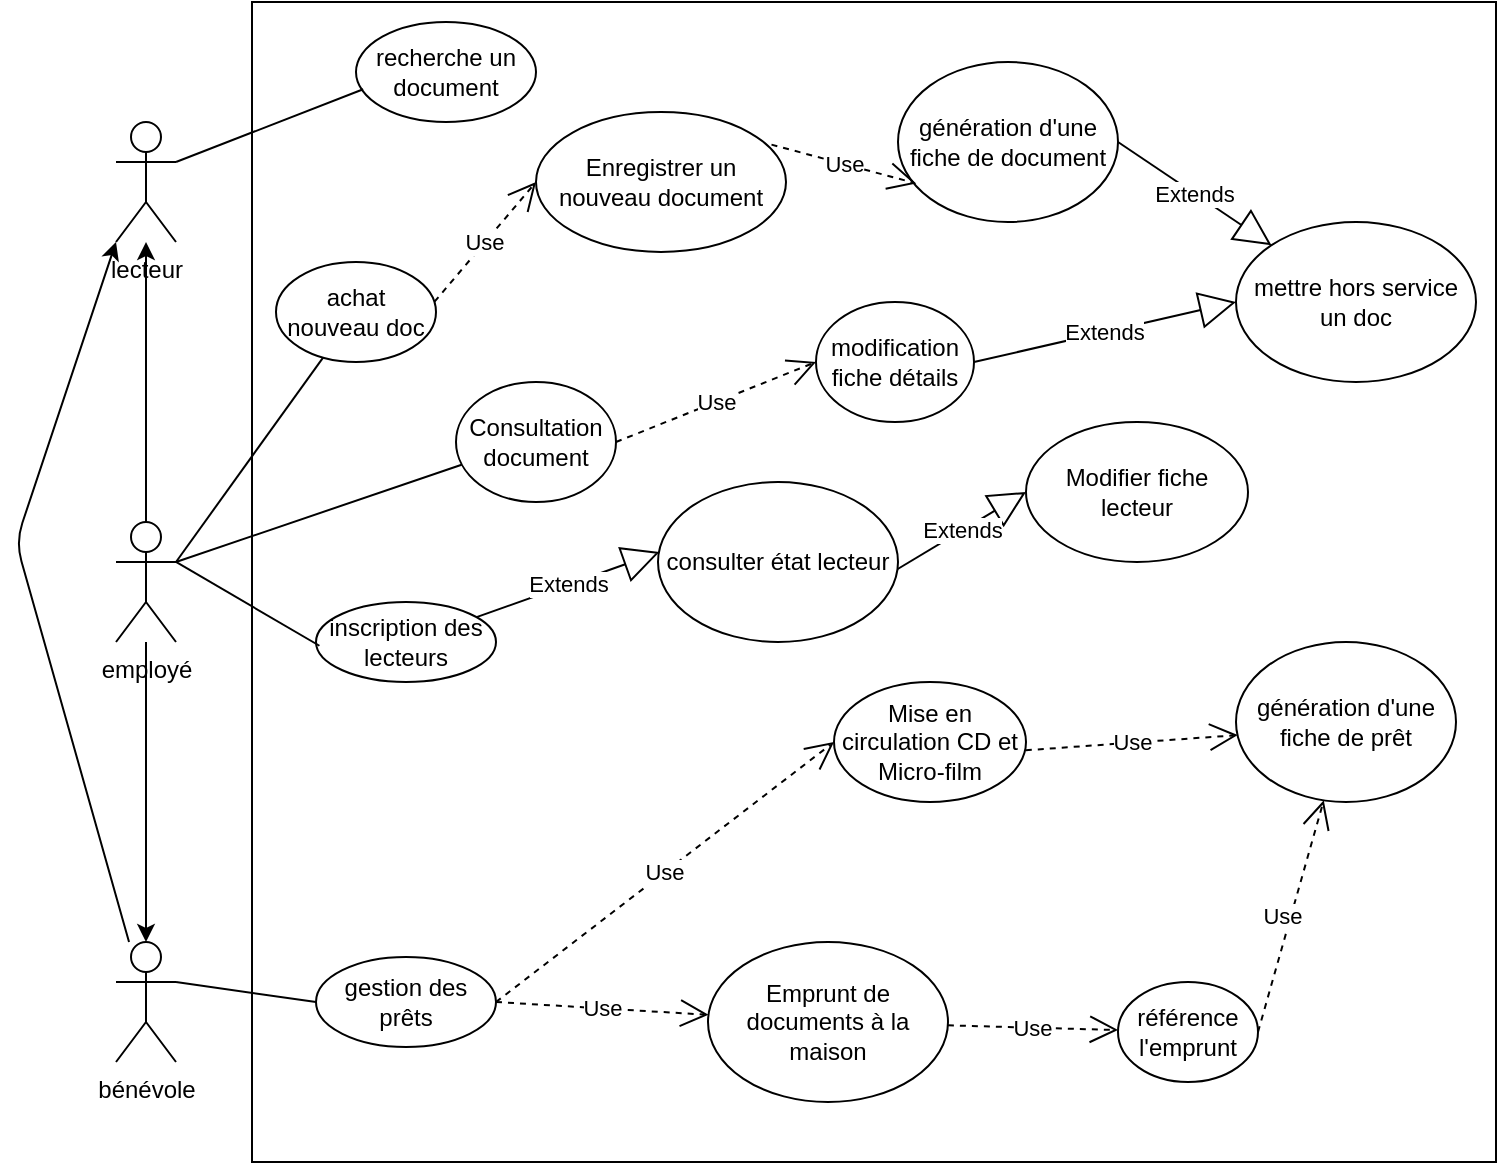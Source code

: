<mxfile version="14.4.8" type="github" pages="3">
  <diagram id="hBPqvgBfnFxyGL7l_P_D" name="cas utilisation">
    <mxGraphModel dx="1038" dy="575" grid="1" gridSize="10" guides="1" tooltips="1" connect="1" arrows="1" fold="1" page="1" pageScale="1" pageWidth="827" pageHeight="1169" math="0" shadow="0">
      <root>
        <mxCell id="0" />
        <mxCell id="1" parent="0" />
        <mxCell id="tTAMLee8XRwoUaysmFKz-1" value="lecteur" style="shape=umlActor;verticalLabelPosition=bottom;verticalAlign=top;html=1;" parent="1" vertex="1">
          <mxGeometry x="70" y="80" width="30" height="60" as="geometry" />
        </mxCell>
        <mxCell id="tTAMLee8XRwoUaysmFKz-2" value="employé" style="shape=umlActor;verticalLabelPosition=bottom;verticalAlign=top;html=1;" parent="1" vertex="1">
          <mxGeometry x="70" y="280" width="30" height="60" as="geometry" />
        </mxCell>
        <mxCell id="tTAMLee8XRwoUaysmFKz-5" value="bénévole" style="shape=umlActor;verticalLabelPosition=bottom;verticalAlign=top;html=1;" parent="1" vertex="1">
          <mxGeometry x="70" y="490" width="30" height="60" as="geometry" />
        </mxCell>
        <mxCell id="tTAMLee8XRwoUaysmFKz-7" value="" style="rounded=0;whiteSpace=wrap;html=1;" parent="1" vertex="1">
          <mxGeometry x="138" y="20" width="622" height="580" as="geometry" />
        </mxCell>
        <mxCell id="tTAMLee8XRwoUaysmFKz-8" value="recherche un document" style="ellipse;whiteSpace=wrap;html=1;" parent="1" vertex="1">
          <mxGeometry x="190" y="30" width="90" height="50" as="geometry" />
        </mxCell>
        <mxCell id="tTAMLee8XRwoUaysmFKz-9" value="" style="endArrow=none;html=1;entryX=0.04;entryY=0.673;entryDx=0;entryDy=0;entryPerimeter=0;" parent="1" target="tTAMLee8XRwoUaysmFKz-8" edge="1">
          <mxGeometry width="50" height="50" relative="1" as="geometry">
            <mxPoint x="100" y="100" as="sourcePoint" />
            <mxPoint x="150" y="50" as="targetPoint" />
          </mxGeometry>
        </mxCell>
        <mxCell id="tTAMLee8XRwoUaysmFKz-10" value="achat nouveau doc" style="ellipse;whiteSpace=wrap;html=1;" parent="1" vertex="1">
          <mxGeometry x="150" y="150" width="80" height="50" as="geometry" />
        </mxCell>
        <mxCell id="tTAMLee8XRwoUaysmFKz-12" value="inscription des lecteurs" style="ellipse;whiteSpace=wrap;html=1;" parent="1" vertex="1">
          <mxGeometry x="170" y="320" width="90" height="40" as="geometry" />
        </mxCell>
        <mxCell id="tTAMLee8XRwoUaysmFKz-13" value="" style="endArrow=none;html=1;exitX=1;exitY=0.333;exitDx=0;exitDy=0;exitPerimeter=0;" parent="1" source="tTAMLee8XRwoUaysmFKz-2" target="tTAMLee8XRwoUaysmFKz-10" edge="1">
          <mxGeometry width="50" height="50" relative="1" as="geometry">
            <mxPoint x="100" y="380" as="sourcePoint" />
            <mxPoint x="150" y="330" as="targetPoint" />
          </mxGeometry>
        </mxCell>
        <mxCell id="tTAMLee8XRwoUaysmFKz-14" value="" style="endArrow=none;html=1;entryX=0.019;entryY=0.547;entryDx=0;entryDy=0;entryPerimeter=0;exitX=1;exitY=0.333;exitDx=0;exitDy=0;exitPerimeter=0;" parent="1" source="tTAMLee8XRwoUaysmFKz-2" target="tTAMLee8XRwoUaysmFKz-12" edge="1">
          <mxGeometry width="50" height="50" relative="1" as="geometry">
            <mxPoint x="100" y="380.07" as="sourcePoint" />
            <mxPoint x="160.119" y="376.995" as="targetPoint" />
          </mxGeometry>
        </mxCell>
        <mxCell id="tTAMLee8XRwoUaysmFKz-15" value="gestion des prêts" style="ellipse;whiteSpace=wrap;html=1;" parent="1" vertex="1">
          <mxGeometry x="170" y="497.5" width="90" height="45" as="geometry" />
        </mxCell>
        <mxCell id="tTAMLee8XRwoUaysmFKz-18" value="" style="endArrow=none;html=1;entryX=0;entryY=0.5;entryDx=0;entryDy=0;" parent="1" target="tTAMLee8XRwoUaysmFKz-15" edge="1">
          <mxGeometry width="50" height="50" relative="1" as="geometry">
            <mxPoint x="100" y="510" as="sourcePoint" />
            <mxPoint x="163.581" y="525.227" as="targetPoint" />
          </mxGeometry>
        </mxCell>
        <mxCell id="tTAMLee8XRwoUaysmFKz-30" value="Enregistrer un nouveau document" style="ellipse;whiteSpace=wrap;html=1;" parent="1" vertex="1">
          <mxGeometry x="280" y="75" width="125" height="70" as="geometry" />
        </mxCell>
        <mxCell id="tTAMLee8XRwoUaysmFKz-35" value="Use" style="endArrow=open;endSize=12;dashed=1;html=1;entryX=0;entryY=0.5;entryDx=0;entryDy=0;exitX=0.991;exitY=0.397;exitDx=0;exitDy=0;exitPerimeter=0;" parent="1" source="tTAMLee8XRwoUaysmFKz-10" target="tTAMLee8XRwoUaysmFKz-30" edge="1">
          <mxGeometry width="160" relative="1" as="geometry">
            <mxPoint x="70" y="330" as="sourcePoint" />
            <mxPoint x="230" y="330" as="targetPoint" />
          </mxGeometry>
        </mxCell>
        <mxCell id="tTAMLee8XRwoUaysmFKz-36" value="Modifier fiche lecteur" style="ellipse;whiteSpace=wrap;html=1;" parent="1" vertex="1">
          <mxGeometry x="525" y="230" width="111" height="70" as="geometry" />
        </mxCell>
        <mxCell id="tTAMLee8XRwoUaysmFKz-37" value="Extends" style="endArrow=block;endSize=16;endFill=0;html=1;entryX=0;entryY=0.5;entryDx=0;entryDy=0;exitX=0.992;exitY=0.55;exitDx=0;exitDy=0;exitPerimeter=0;" parent="1" source="tTAMLee8XRwoUaysmFKz-40" target="tTAMLee8XRwoUaysmFKz-36" edge="1">
          <mxGeometry width="160" relative="1" as="geometry">
            <mxPoint x="400" y="470" as="sourcePoint" />
            <mxPoint x="390" y="560" as="targetPoint" />
          </mxGeometry>
        </mxCell>
        <mxCell id="tTAMLee8XRwoUaysmFKz-38" value="Extends" style="endArrow=block;endSize=16;endFill=0;html=1;exitX=1;exitY=0.5;exitDx=0;exitDy=0;" parent="1" source="tTAMLee8XRwoUaysmFKz-54" target="tTAMLee8XRwoUaysmFKz-39" edge="1">
          <mxGeometry width="160" relative="1" as="geometry">
            <mxPoint x="230" y="390" as="sourcePoint" />
            <mxPoint x="390" y="390" as="targetPoint" />
          </mxGeometry>
        </mxCell>
        <mxCell id="tTAMLee8XRwoUaysmFKz-39" value="mettre hors service un doc" style="ellipse;whiteSpace=wrap;html=1;" parent="1" vertex="1">
          <mxGeometry x="630" y="130" width="120" height="80" as="geometry" />
        </mxCell>
        <mxCell id="tTAMLee8XRwoUaysmFKz-40" value="consulter état lecteur" style="ellipse;whiteSpace=wrap;html=1;" parent="1" vertex="1">
          <mxGeometry x="341" y="260" width="120" height="80" as="geometry" />
        </mxCell>
        <mxCell id="tTAMLee8XRwoUaysmFKz-42" value="Extends" style="endArrow=block;endSize=16;endFill=0;html=1;entryX=0.006;entryY=0.438;entryDx=0;entryDy=0;entryPerimeter=0;" parent="1" source="tTAMLee8XRwoUaysmFKz-12" target="tTAMLee8XRwoUaysmFKz-40" edge="1">
          <mxGeometry width="160" relative="1" as="geometry">
            <mxPoint x="424.0" y="345" as="sourcePoint" />
            <mxPoint x="471.29" y="351.749" as="targetPoint" />
          </mxGeometry>
        </mxCell>
        <mxCell id="tTAMLee8XRwoUaysmFKz-43" value="Mise en circulation CD et Micro-film" style="ellipse;whiteSpace=wrap;html=1;" parent="1" vertex="1">
          <mxGeometry x="429" y="360" width="96" height="60" as="geometry" />
        </mxCell>
        <mxCell id="tTAMLee8XRwoUaysmFKz-45" value="Use" style="endArrow=open;endSize=12;dashed=1;html=1;entryX=0;entryY=0.5;entryDx=0;entryDy=0;exitX=1;exitY=0.5;exitDx=0;exitDy=0;" parent="1" source="tTAMLee8XRwoUaysmFKz-15" target="tTAMLee8XRwoUaysmFKz-43" edge="1">
          <mxGeometry width="160" relative="1" as="geometry">
            <mxPoint x="280" y="340" as="sourcePoint" />
            <mxPoint x="440" y="340" as="targetPoint" />
          </mxGeometry>
        </mxCell>
        <mxCell id="tTAMLee8XRwoUaysmFKz-46" value="&lt;span&gt;génération d&#39;une fiche de prêt&lt;/span&gt;" style="ellipse;whiteSpace=wrap;html=1;" parent="1" vertex="1">
          <mxGeometry x="630" y="340" width="110" height="80" as="geometry" />
        </mxCell>
        <mxCell id="tTAMLee8XRwoUaysmFKz-47" value="Use" style="endArrow=open;endSize=12;dashed=1;html=1;exitX=0.999;exitY=0.569;exitDx=0;exitDy=0;exitPerimeter=0;entryX=0.008;entryY=0.582;entryDx=0;entryDy=0;entryPerimeter=0;" parent="1" source="tTAMLee8XRwoUaysmFKz-43" target="tTAMLee8XRwoUaysmFKz-46" edge="1">
          <mxGeometry width="160" relative="1" as="geometry">
            <mxPoint x="510.0" y="403.75" as="sourcePoint" />
            <mxPoint x="550" y="420" as="targetPoint" />
          </mxGeometry>
        </mxCell>
        <mxCell id="tTAMLee8XRwoUaysmFKz-48" value="Emprunt de documents à la maison" style="ellipse;whiteSpace=wrap;html=1;" parent="1" vertex="1">
          <mxGeometry x="366" y="490" width="120" height="80" as="geometry" />
        </mxCell>
        <mxCell id="tTAMLee8XRwoUaysmFKz-49" value="Use" style="endArrow=open;endSize=12;dashed=1;html=1;exitX=1;exitY=0.5;exitDx=0;exitDy=0;" parent="1" source="tTAMLee8XRwoUaysmFKz-15" target="tTAMLee8XRwoUaysmFKz-48" edge="1">
          <mxGeometry width="160" relative="1" as="geometry">
            <mxPoint x="340" y="400" as="sourcePoint" />
            <mxPoint x="376" y="350" as="targetPoint" />
          </mxGeometry>
        </mxCell>
        <mxCell id="tTAMLee8XRwoUaysmFKz-50" value="Use" style="endArrow=open;endSize=12;dashed=1;html=1;" parent="1" source="tTAMLee8XRwoUaysmFKz-48" target="tTAMLee8XRwoUaysmFKz-51" edge="1">
          <mxGeometry width="160" relative="1" as="geometry">
            <mxPoint x="360.0" y="417.5" as="sourcePoint" />
            <mxPoint x="550" y="418" as="targetPoint" />
          </mxGeometry>
        </mxCell>
        <mxCell id="tTAMLee8XRwoUaysmFKz-51" value="référence l&#39;emprunt" style="ellipse;whiteSpace=wrap;html=1;" parent="1" vertex="1">
          <mxGeometry x="571" y="510" width="70" height="50" as="geometry" />
        </mxCell>
        <mxCell id="tTAMLee8XRwoUaysmFKz-53" value="Use" style="endArrow=open;endSize=12;dashed=1;html=1;exitX=1;exitY=0.5;exitDx=0;exitDy=0;" parent="1" source="tTAMLee8XRwoUaysmFKz-51" target="tTAMLee8XRwoUaysmFKz-46" edge="1">
          <mxGeometry x="-0.015" y="4" width="160" relative="1" as="geometry">
            <mxPoint x="489.047" y="442.899" as="sourcePoint" />
            <mxPoint x="520.478" y="439.117" as="targetPoint" />
            <Array as="points" />
            <mxPoint as="offset" />
          </mxGeometry>
        </mxCell>
        <mxCell id="tTAMLee8XRwoUaysmFKz-54" value="&lt;span&gt;génération d&#39;une fiche de document&lt;/span&gt;" style="ellipse;whiteSpace=wrap;html=1;" parent="1" vertex="1">
          <mxGeometry x="461" y="50" width="110" height="80" as="geometry" />
        </mxCell>
        <mxCell id="tTAMLee8XRwoUaysmFKz-55" value="Use" style="endArrow=open;endSize=12;dashed=1;html=1;exitX=0.942;exitY=0.233;exitDx=0;exitDy=0;exitPerimeter=0;entryX=0.083;entryY=0.759;entryDx=0;entryDy=0;entryPerimeter=0;" parent="1" source="tTAMLee8XRwoUaysmFKz-30" target="tTAMLee8XRwoUaysmFKz-54" edge="1">
          <mxGeometry width="160" relative="1" as="geometry">
            <mxPoint x="400.004" y="250" as="sourcePoint" />
            <mxPoint x="558.98" y="272.42" as="targetPoint" />
          </mxGeometry>
        </mxCell>
        <mxCell id="vOXGq9vIf8X-MH6uhO4Y-2" value="" style="endArrow=classic;html=1;entryX=0.5;entryY=0;entryDx=0;entryDy=0;entryPerimeter=0;" parent="1" source="tTAMLee8XRwoUaysmFKz-2" target="tTAMLee8XRwoUaysmFKz-5" edge="1">
          <mxGeometry width="50" height="50" relative="1" as="geometry">
            <mxPoint x="60" y="450" as="sourcePoint" />
            <mxPoint x="50" y="470" as="targetPoint" />
          </mxGeometry>
        </mxCell>
        <mxCell id="vOXGq9vIf8X-MH6uhO4Y-3" value="" style="endArrow=classic;html=1;exitX=0.5;exitY=0;exitDx=0;exitDy=0;exitPerimeter=0;" parent="1" source="tTAMLee8XRwoUaysmFKz-2" target="tTAMLee8XRwoUaysmFKz-1" edge="1">
          <mxGeometry width="50" height="50" relative="1" as="geometry">
            <mxPoint x="86" y="260" as="sourcePoint" />
            <mxPoint x="95" y="500" as="targetPoint" />
          </mxGeometry>
        </mxCell>
        <mxCell id="vOXGq9vIf8X-MH6uhO4Y-5" value="" style="endArrow=classic;html=1;entryX=0;entryY=1;entryDx=0;entryDy=0;entryPerimeter=0;" parent="1" source="tTAMLee8XRwoUaysmFKz-5" target="tTAMLee8XRwoUaysmFKz-1" edge="1">
          <mxGeometry width="50" height="50" relative="1" as="geometry">
            <mxPoint x="440" y="300" as="sourcePoint" />
            <mxPoint x="490" y="250" as="targetPoint" />
            <Array as="points">
              <mxPoint x="20" y="290" />
            </Array>
          </mxGeometry>
        </mxCell>
        <mxCell id="43268eTeBx5R1sIFAeH5-1" value="Consultation document" style="ellipse;whiteSpace=wrap;html=1;" parent="1" vertex="1">
          <mxGeometry x="240" y="210" width="80" height="60" as="geometry" />
        </mxCell>
        <mxCell id="43268eTeBx5R1sIFAeH5-2" value="" style="endArrow=none;html=1;entryX=0.035;entryY=0.69;entryDx=0;entryDy=0;entryPerimeter=0;" parent="1" target="43268eTeBx5R1sIFAeH5-1" edge="1">
          <mxGeometry width="50" height="50" relative="1" as="geometry">
            <mxPoint x="100" y="300" as="sourcePoint" />
            <mxPoint x="440" y="270" as="targetPoint" />
          </mxGeometry>
        </mxCell>
        <mxCell id="43268eTeBx5R1sIFAeH5-4" value="modification fiche détails" style="ellipse;whiteSpace=wrap;html=1;" parent="1" vertex="1">
          <mxGeometry x="420" y="170" width="79" height="60" as="geometry" />
        </mxCell>
        <mxCell id="43268eTeBx5R1sIFAeH5-5" value="Use" style="endArrow=open;endSize=12;dashed=1;html=1;exitX=1;exitY=0.5;exitDx=0;exitDy=0;entryX=0;entryY=0.5;entryDx=0;entryDy=0;" parent="1" source="43268eTeBx5R1sIFAeH5-1" target="43268eTeBx5R1sIFAeH5-4" edge="1">
          <mxGeometry width="160" relative="1" as="geometry">
            <mxPoint x="330" y="290" as="sourcePoint" />
            <mxPoint x="490" y="290" as="targetPoint" />
            <Array as="points">
              <mxPoint x="420" y="200" />
            </Array>
          </mxGeometry>
        </mxCell>
        <mxCell id="43268eTeBx5R1sIFAeH5-6" value="Extends" style="endArrow=block;endSize=16;endFill=0;html=1;entryX=0;entryY=0.5;entryDx=0;entryDy=0;exitX=1;exitY=0.5;exitDx=0;exitDy=0;" parent="1" source="43268eTeBx5R1sIFAeH5-4" target="tTAMLee8XRwoUaysmFKz-39" edge="1">
          <mxGeometry width="160" relative="1" as="geometry">
            <mxPoint x="330" y="280" as="sourcePoint" />
            <mxPoint x="490" y="280" as="targetPoint" />
          </mxGeometry>
        </mxCell>
      </root>
    </mxGraphModel>
  </diagram>
  <diagram id="v3WPOlAJ3xVx9pNfRn66" name="Diagramme de séquence Principal">
    <mxGraphModel dx="1038" dy="1744" grid="1" gridSize="10" guides="1" tooltips="1" connect="1" arrows="1" fold="1" page="1" pageScale="1" pageWidth="827" pageHeight="1169" math="0" shadow="0">
      <root>
        <mxCell id="GlQX0pFQhknWbbPHTH7Q-0" />
        <mxCell id="GlQX0pFQhknWbbPHTH7Q-1" parent="GlQX0pFQhknWbbPHTH7Q-0" />
        <mxCell id="bUBpOC_PlqEB5t6OJXn0-22" value="&lt;b&gt;&lt;font style=&quot;font-size: 20px&quot;&gt;Scénario bénévole emprunt Micro-film&lt;/font&gt;&lt;/b&gt;" style="text;html=1;align=center;verticalAlign=middle;resizable=0;points=[];autosize=1;" parent="GlQX0pFQhknWbbPHTH7Q-1" vertex="1">
          <mxGeometry x="214" y="1220" width="380" height="20" as="geometry" />
        </mxCell>
        <mxCell id="qPRNqYeVILFpgMmMuYbi-0" value="" style="shape=umlLifeline;participant=umlActor;perimeter=lifelinePerimeter;whiteSpace=wrap;html=1;container=1;collapsible=0;recursiveResize=0;verticalAlign=top;spacingTop=36;outlineConnect=0;" parent="GlQX0pFQhknWbbPHTH7Q-1" vertex="1">
          <mxGeometry x="90" y="1250" width="20" height="720" as="geometry" />
        </mxCell>
        <mxCell id="qPRNqYeVILFpgMmMuYbi-1" value="" style="shape=umlLifeline;participant=umlEntity;perimeter=lifelinePerimeter;whiteSpace=wrap;html=1;container=1;collapsible=0;recursiveResize=0;verticalAlign=top;spacingTop=36;outlineConnect=0;" parent="GlQX0pFQhknWbbPHTH7Q-1" vertex="1">
          <mxGeometry x="720" y="1250" width="40" height="720" as="geometry" />
        </mxCell>
        <mxCell id="qPRNqYeVILFpgMmMuYbi-2" value="" style="html=1;verticalAlign=bottom;endArrow=block;" parent="qPRNqYeVILFpgMmMuYbi-1" source="qPRNqYeVILFpgMmMuYbi-0" edge="1">
          <mxGeometry width="80" relative="1" as="geometry">
            <mxPoint x="-310" y="160" as="sourcePoint" />
            <mxPoint x="20" y="160" as="targetPoint" />
            <Array as="points">
              <mxPoint x="-129.5" y="160" />
            </Array>
          </mxGeometry>
        </mxCell>
        <mxCell id="qPRNqYeVILFpgMmMuYbi-3" value="&lt;font style=&quot;font-size: 12px&quot;&gt;5.1 L&#39;employé clique sur Mise en circulation&lt;/font&gt;" style="html=1;verticalAlign=bottom;endArrow=block;" parent="GlQX0pFQhknWbbPHTH7Q-1" source="qPRNqYeVILFpgMmMuYbi-0" target="qPRNqYeVILFpgMmMuYbi-1" edge="1">
          <mxGeometry width="80" relative="1" as="geometry">
            <mxPoint x="100" y="1310" as="sourcePoint" />
            <mxPoint x="180" y="1310" as="targetPoint" />
            <Array as="points">
              <mxPoint x="280" y="1330" />
            </Array>
          </mxGeometry>
        </mxCell>
        <mxCell id="qPRNqYeVILFpgMmMuYbi-4" value="" style="html=1;verticalAlign=bottom;endArrow=oval;endFill=1;startArrow=block;startFill=1;" parent="GlQX0pFQhknWbbPHTH7Q-1" target="qPRNqYeVILFpgMmMuYbi-1" edge="1">
          <mxGeometry width="80" relative="1" as="geometry">
            <mxPoint x="100" y="1370" as="sourcePoint" />
            <mxPoint x="440" y="1370" as="targetPoint" />
            <Array as="points">
              <mxPoint x="280.5" y="1370" />
            </Array>
          </mxGeometry>
        </mxCell>
        <mxCell id="Kdr-5v6P0D8GCwmmiRnU-65" value="&lt;font style=&quot;font-size: 12px&quot;&gt;5.2 Le système demande l&#39;identification du lecteur&lt;/font&gt;" style="edgeLabel;html=1;align=center;verticalAlign=middle;resizable=0;points=[];" parent="qPRNqYeVILFpgMmMuYbi-4" connectable="0" vertex="1">
          <mxGeometry x="-0.028" y="2" relative="1" as="geometry">
            <mxPoint y="-8" as="offset" />
          </mxGeometry>
        </mxCell>
        <mxCell id="qPRNqYeVILFpgMmMuYbi-5" value="" style="html=1;verticalAlign=bottom;endArrow=oval;endFill=1;startArrow=block;startFill=1;" parent="GlQX0pFQhknWbbPHTH7Q-1" source="qPRNqYeVILFpgMmMuYbi-0" target="qPRNqYeVILFpgMmMuYbi-1" edge="1">
          <mxGeometry width="80" relative="1" as="geometry">
            <mxPoint x="210" y="1450" as="sourcePoint" />
            <mxPoint x="550" y="1450" as="targetPoint" />
            <Array as="points">
              <mxPoint x="390.5" y="1450" />
            </Array>
          </mxGeometry>
        </mxCell>
        <mxCell id="qPRNqYeVILFpgMmMuYbi-6" value="" style="html=1;verticalAlign=bottom;endArrow=block;" parent="GlQX0pFQhknWbbPHTH7Q-1" target="qPRNqYeVILFpgMmMuYbi-1" edge="1">
          <mxGeometry x="-0.021" width="80" relative="1" as="geometry">
            <mxPoint x="100" y="1490" as="sourcePoint" />
            <mxPoint x="440" y="1490" as="targetPoint" />
            <Array as="points">
              <mxPoint x="280.5" y="1490" />
            </Array>
            <mxPoint as="offset" />
          </mxGeometry>
        </mxCell>
        <mxCell id="qPRNqYeVILFpgMmMuYbi-7" value="" style="html=1;verticalAlign=bottom;endArrow=oval;endFill=1;startArrow=block;startFill=1;" parent="GlQX0pFQhknWbbPHTH7Q-1" source="qPRNqYeVILFpgMmMuYbi-0" target="qPRNqYeVILFpgMmMuYbi-1" edge="1">
          <mxGeometry x="-0.021" width="80" relative="1" as="geometry">
            <mxPoint x="240" y="1530" as="sourcePoint" />
            <mxPoint x="689.5" y="1530" as="targetPoint" />
            <Array as="points">
              <mxPoint x="420.5" y="1530" />
            </Array>
            <mxPoint as="offset" />
          </mxGeometry>
        </mxCell>
        <mxCell id="qPRNqYeVILFpgMmMuYbi-8" value="" style="html=1;verticalAlign=bottom;endArrow=block;" parent="GlQX0pFQhknWbbPHTH7Q-1" target="qPRNqYeVILFpgMmMuYbi-1" edge="1">
          <mxGeometry x="-0.021" width="80" relative="1" as="geometry">
            <mxPoint x="100" y="1570" as="sourcePoint" />
            <mxPoint x="549.5" y="1570" as="targetPoint" />
            <Array as="points">
              <mxPoint x="280.5" y="1570" />
            </Array>
            <mxPoint as="offset" />
          </mxGeometry>
        </mxCell>
        <mxCell id="qPRNqYeVILFpgMmMuYbi-9" value="" style="html=1;verticalAlign=bottom;endArrow=oval;startArrow=block;startFill=1;endFill=1;" parent="GlQX0pFQhknWbbPHTH7Q-1" target="qPRNqYeVILFpgMmMuYbi-1" edge="1">
          <mxGeometry x="-0.021" width="80" relative="1" as="geometry">
            <mxPoint x="100" y="1610" as="sourcePoint" />
            <mxPoint x="733.5" y="1610" as="targetPoint" />
            <Array as="points">
              <mxPoint x="274.5" y="1610" />
            </Array>
            <mxPoint as="offset" />
          </mxGeometry>
        </mxCell>
        <mxCell id="qPRNqYeVILFpgMmMuYbi-10" value="" style="html=1;verticalAlign=bottom;endArrow=block;startArrow=oval;startFill=1;endFill=1;" parent="GlQX0pFQhknWbbPHTH7Q-1" edge="1">
          <mxGeometry x="-0.021" width="80" relative="1" as="geometry">
            <mxPoint x="100" y="1650" as="sourcePoint" />
            <mxPoint x="739.5" y="1650" as="targetPoint" />
            <Array as="points">
              <mxPoint x="274.5" y="1650" />
            </Array>
            <mxPoint as="offset" />
          </mxGeometry>
        </mxCell>
        <mxCell id="qPRNqYeVILFpgMmMuYbi-11" value="" style="html=1;verticalAlign=bottom;endArrow=oval;startArrow=block;startFill=1;endFill=1;" parent="GlQX0pFQhknWbbPHTH7Q-1" edge="1">
          <mxGeometry x="0.091" y="10" width="80" relative="1" as="geometry">
            <mxPoint x="100" y="1690" as="sourcePoint" />
            <mxPoint x="739.5" y="1690" as="targetPoint" />
            <Array as="points">
              <mxPoint x="274.5" y="1690" />
            </Array>
            <mxPoint as="offset" />
          </mxGeometry>
        </mxCell>
        <mxCell id="qPRNqYeVILFpgMmMuYbi-12" value="" style="html=1;verticalAlign=bottom;endArrow=block;startArrow=oval;startFill=1;endFill=1;" parent="GlQX0pFQhknWbbPHTH7Q-1" edge="1">
          <mxGeometry x="-0.021" width="80" relative="1" as="geometry">
            <mxPoint x="100" y="1730" as="sourcePoint" />
            <mxPoint x="739.5" y="1730" as="targetPoint" />
            <Array as="points">
              <mxPoint x="274.5" y="1730" />
            </Array>
            <mxPoint as="offset" />
          </mxGeometry>
        </mxCell>
        <mxCell id="qPRNqYeVILFpgMmMuYbi-13" value="" style="html=1;verticalAlign=bottom;endArrow=oval;startArrow=block;startFill=1;endFill=1;" parent="GlQX0pFQhknWbbPHTH7Q-1" edge="1">
          <mxGeometry x="-0.021" width="80" relative="1" as="geometry">
            <mxPoint x="100" y="1769" as="sourcePoint" />
            <mxPoint x="739.5" y="1769" as="targetPoint" />
            <Array as="points">
              <mxPoint x="274.5" y="1769" />
            </Array>
            <mxPoint as="offset" />
          </mxGeometry>
        </mxCell>
        <mxCell id="qPRNqYeVILFpgMmMuYbi-15" value="" style="shape=umlLifeline;participant=umlActor;perimeter=lifelinePerimeter;whiteSpace=wrap;html=1;container=1;collapsible=0;recursiveResize=0;verticalAlign=top;spacingTop=36;outlineConnect=0;" parent="GlQX0pFQhknWbbPHTH7Q-1" vertex="1">
          <mxGeometry x="895" y="-1090" width="20" height="720" as="geometry" />
        </mxCell>
        <mxCell id="tvxgqEs9MfMGWy-wxl0P-0" value="" style="shape=umlLifeline;participant=umlActor;perimeter=lifelinePerimeter;whiteSpace=wrap;html=1;container=1;collapsible=0;recursiveResize=0;verticalAlign=top;spacingTop=36;outlineConnect=0;" parent="GlQX0pFQhknWbbPHTH7Q-1" vertex="1">
          <mxGeometry x="160" y="-1070" width="20" height="760" as="geometry" />
        </mxCell>
        <mxCell id="tvxgqEs9MfMGWy-wxl0P-1" value="&lt;span id=&quot;docs-internal-guid-992f74c0-7fff-04c2-de6b-09e0475871fd&quot;&gt;&lt;span style=&quot;font-family: &amp;#34;arial&amp;#34; ; background-color: transparent ; vertical-align: baseline&quot;&gt;&lt;font style=&quot;font-size: 12px&quot;&gt;1.Le système affiche les différentes sessions&lt;/font&gt;&lt;/span&gt;&lt;/span&gt;" style="html=1;verticalAlign=bottom;startArrow=block;startFill=1;endArrow=oval;startSize=8;endFill=1;" parent="GlQX0pFQhknWbbPHTH7Q-1" edge="1">
          <mxGeometry width="60" relative="1" as="geometry">
            <mxPoint x="170.25" y="-1000" as="sourcePoint" />
            <mxPoint x="619.75" y="-1000" as="targetPoint" />
          </mxGeometry>
        </mxCell>
        <mxCell id="tvxgqEs9MfMGWy-wxl0P-2" value="&lt;font style=&quot;font-size: 12px&quot;&gt;&lt;span id=&quot;docs-internal-guid-992f74c0-7fff-04c2-de6b-09e0475871fd&quot;&gt;&lt;span style=&quot;font-family: &amp;#34;arial&amp;#34; ; background-color: transparent ; vertical-align: baseline&quot;&gt;&lt;font style=&quot;font-size: 12px&quot;&gt;2.&amp;nbsp;&lt;/font&gt;&lt;/span&gt;&lt;/span&gt;&lt;span id=&quot;docs-internal-guid-6edd00bd-7fff-73c5-1e49-cd8223f9ebea&quot;&gt;&lt;span style=&quot;font-family: &amp;#34;arial&amp;#34; ; background-color: transparent ; vertical-align: baseline&quot;&gt;L’employé s’identifie&lt;/span&gt;&lt;/span&gt;&lt;/font&gt;" style="html=1;verticalAlign=bottom;startArrow=oval;startFill=1;endArrow=block;startSize=8;endFill=1;" parent="GlQX0pFQhknWbbPHTH7Q-1" edge="1">
          <mxGeometry width="60" relative="1" as="geometry">
            <mxPoint x="170.25" y="-960" as="sourcePoint" />
            <mxPoint x="619.75" y="-960" as="targetPoint" />
          </mxGeometry>
        </mxCell>
        <mxCell id="tvxgqEs9MfMGWy-wxl0P-3" value="&lt;font style=&quot;font-size: 12px&quot;&gt;&lt;span id=&quot;docs-internal-guid-992f74c0-7fff-04c2-de6b-09e0475871fd&quot;&gt;&lt;span style=&quot;font-family: &amp;#34;arial&amp;#34; ; background-color: transparent ; vertical-align: baseline&quot;&gt;&lt;font style=&quot;font-size: 12px&quot;&gt;3.&lt;/font&gt;&lt;/span&gt;&lt;/span&gt;&lt;span id=&quot;docs-internal-guid-c0f9ffd7-7fff-b96e-b4cd-628fd6f0343c&quot;&gt;&lt;span style=&quot;font-family: &amp;#34;arial&amp;#34; ; background-color: transparent ; vertical-align: baseline&quot;&gt;Le système affiche les catégories d’action &lt;i&gt;Gestion des prêts&lt;/i&gt;, &lt;i&gt;Inscription &lt;/i&gt;et &lt;i&gt;Achat&lt;/i&gt;&lt;/span&gt;&lt;/span&gt;&lt;/font&gt;" style="html=1;verticalAlign=bottom;startArrow=block;startFill=1;endArrow=oval;startSize=8;endFill=1;" parent="GlQX0pFQhknWbbPHTH7Q-1" edge="1">
          <mxGeometry width="60" relative="1" as="geometry">
            <mxPoint x="170.25" y="-920" as="sourcePoint" />
            <mxPoint x="619.75" y="-920" as="targetPoint" />
          </mxGeometry>
        </mxCell>
        <mxCell id="tvxgqEs9MfMGWy-wxl0P-4" value="&lt;font style=&quot;font-size: 12px&quot;&gt;&lt;font face=&quot;arial&quot; style=&quot;font-size: 12px&quot;&gt;4.&amp;nbsp;&lt;/font&gt;&lt;span id=&quot;docs-internal-guid-86acf3bc-7fff-1bdf-f4a9-11212986fbc9&quot;&gt;&lt;span style=&quot;font-family: &amp;#34;arial&amp;#34; ; background-color: transparent ; vertical-align: baseline&quot;&gt;L’employé clique sur &lt;i&gt;Gestion des prêts&lt;/i&gt;&lt;/span&gt;&lt;/span&gt;&lt;/font&gt;" style="html=1;verticalAlign=bottom;startArrow=oval;startFill=1;endArrow=block;startSize=8;endFill=1;" parent="GlQX0pFQhknWbbPHTH7Q-1" edge="1">
          <mxGeometry width="60" relative="1" as="geometry">
            <mxPoint x="170.25" y="-880" as="sourcePoint" />
            <mxPoint x="619.75" y="-880" as="targetPoint" />
          </mxGeometry>
        </mxCell>
        <mxCell id="tvxgqEs9MfMGWy-wxl0P-5" value="&lt;font style=&quot;font-size: 12px&quot;&gt;&lt;font face=&quot;arial&quot; style=&quot;font-size: 12px&quot;&gt;5.&lt;/font&gt;&lt;span id=&quot;docs-internal-guid-f85a1df9-7fff-b45e-b540-777b08998a4f&quot;&gt;&lt;span style=&quot;font-family: &amp;#34;arial&amp;#34; ; background-color: transparent ; vertical-align: baseline&quot;&gt;Le système affiche les catégories d’action &lt;i&gt;Mise en circulation&lt;/i&gt; ou &lt;i&gt;Emprunt à la maison&lt;/i&gt;&lt;/span&gt;&lt;/span&gt;&lt;/font&gt;" style="html=1;verticalAlign=bottom;startArrow=block;startFill=1;endArrow=oval;startSize=8;endFill=1;" parent="GlQX0pFQhknWbbPHTH7Q-1" edge="1">
          <mxGeometry width="60" relative="1" as="geometry">
            <mxPoint x="170.25" y="-840" as="sourcePoint" />
            <mxPoint x="619.75" y="-840" as="targetPoint" />
          </mxGeometry>
        </mxCell>
        <mxCell id="tvxgqEs9MfMGWy-wxl0P-6" value="&lt;font style=&quot;font-size: 12px&quot;&gt;&lt;font face=&quot;Arial&quot; style=&quot;font-size: 12px&quot;&gt;6.&amp;nbsp;&lt;/font&gt;&lt;span id=&quot;docs-internal-guid-1bf13ebc-7fff-d4fb-e9bf-19c11ac4b494&quot;&gt;&lt;span style=&quot;font-family: &amp;#34;arial&amp;#34; ; background-color: transparent ; vertical-align: baseline&quot;&gt;L’employé clique sur &lt;i&gt;Emprunt à la maison&lt;/i&gt;&lt;/span&gt;&lt;/span&gt;&lt;/font&gt;" style="html=1;verticalAlign=bottom;startArrow=oval;startFill=1;endArrow=block;startSize=8;endFill=1;" parent="GlQX0pFQhknWbbPHTH7Q-1" edge="1">
          <mxGeometry width="60" relative="1" as="geometry">
            <mxPoint x="170" y="-800" as="sourcePoint" />
            <mxPoint x="619.5" y="-800" as="targetPoint" />
          </mxGeometry>
        </mxCell>
        <mxCell id="tvxgqEs9MfMGWy-wxl0P-7" value="&lt;font style=&quot;font-size: 12px&quot;&gt;&lt;font face=&quot;arial&quot; style=&quot;font-size: 12px&quot;&gt;7.&amp;nbsp;&lt;/font&gt;&lt;span id=&quot;docs-internal-guid-f596703c-7fff-487d-1735-fc5a6c8a56e6&quot;&gt;&lt;span style=&quot;font-family: &amp;#34;arial&amp;#34; ; background-color: transparent ; vertical-align: baseline&quot;&gt;Le système demande l’identification du lecteur&lt;/span&gt;&lt;/span&gt;&lt;/font&gt;" style="html=1;verticalAlign=bottom;startArrow=block;startFill=1;endArrow=oval;startSize=8;endFill=1;" parent="GlQX0pFQhknWbbPHTH7Q-1" edge="1">
          <mxGeometry width="60" relative="1" as="geometry">
            <mxPoint x="170.25" y="-755" as="sourcePoint" />
            <mxPoint x="619.75" y="-755" as="targetPoint" />
          </mxGeometry>
        </mxCell>
        <mxCell id="tvxgqEs9MfMGWy-wxl0P-8" value="&lt;font style=&quot;font-size: 12px&quot;&gt;&lt;font face=&quot;Arial&quot; style=&quot;font-size: 12px&quot;&gt;8.&amp;nbsp;&lt;/font&gt;&lt;span id=&quot;docs-internal-guid-5e4b50f0-7fff-a9da-eda5-9019ac884c7c&quot;&gt;&lt;span style=&quot;font-family: &amp;#34;arial&amp;#34; ; background-color: transparent ; vertical-align: baseline&quot;&gt;L’employé entre le numéro de la carte/passe la carte dans le lecteur&lt;/span&gt;&lt;/span&gt;&lt;/font&gt;" style="html=1;verticalAlign=bottom;startArrow=oval;startFill=1;endArrow=block;startSize=8;endFill=1;" parent="GlQX0pFQhknWbbPHTH7Q-1" edge="1">
          <mxGeometry width="60" relative="1" as="geometry">
            <mxPoint x="170" y="-710" as="sourcePoint" />
            <mxPoint x="619.5" y="-710" as="targetPoint" />
          </mxGeometry>
        </mxCell>
        <mxCell id="tvxgqEs9MfMGWy-wxl0P-9" value="&lt;font style=&quot;font-size: 12px&quot;&gt;&lt;font face=&quot;arial&quot; style=&quot;font-size: 12px&quot;&gt;9.&amp;nbsp;&lt;/font&gt;&lt;span id=&quot;docs-internal-guid-1b132ede-7fff-fdbe-babb-f5910f2a8a55&quot;&gt;&lt;span style=&quot;font-family: &amp;#34;arial&amp;#34; ; background-color: transparent ; vertical-align: baseline&quot;&gt;Le système affiche l’état lecteur, vérifie les modalités d’emprunt&lt;/span&gt;&lt;/span&gt;&lt;/font&gt;" style="html=1;verticalAlign=bottom;startArrow=block;startFill=1;endArrow=oval;startSize=8;endFill=1;" parent="GlQX0pFQhknWbbPHTH7Q-1" edge="1">
          <mxGeometry width="60" relative="1" as="geometry">
            <mxPoint x="170.25" y="-670" as="sourcePoint" />
            <mxPoint x="619.75" y="-670" as="targetPoint" />
          </mxGeometry>
        </mxCell>
        <mxCell id="tvxgqEs9MfMGWy-wxl0P-10" value="&lt;font style=&quot;font-size: 12px&quot;&gt;&lt;font face=&quot;Arial&quot; style=&quot;font-size: 12px&quot;&gt;10.&amp;nbsp;&lt;/font&gt;&lt;span id=&quot;docs-internal-guid-b9f48221-7fff-672d-b216-a7dd5942c331&quot;&gt;&lt;span style=&quot;font-family: &amp;#34;arial&amp;#34; ; background-color: transparent ; vertical-align: baseline&quot;&gt;L’employé scanne le premier document&lt;/span&gt;&lt;/span&gt;&lt;/font&gt;" style="html=1;verticalAlign=bottom;startArrow=oval;startFill=1;endArrow=block;startSize=8;endFill=1;" parent="GlQX0pFQhknWbbPHTH7Q-1" edge="1">
          <mxGeometry width="60" relative="1" as="geometry">
            <mxPoint x="170" y="-630" as="sourcePoint" />
            <mxPoint x="619.5" y="-630" as="targetPoint" />
          </mxGeometry>
        </mxCell>
        <mxCell id="tvxgqEs9MfMGWy-wxl0P-11" value="&lt;font style=&quot;font-size: 12px&quot;&gt;&lt;font face=&quot;arial&quot; style=&quot;font-size: 12px&quot;&gt;11.&amp;nbsp;&lt;/font&gt;&lt;span id=&quot;docs-internal-guid-9e4947c4-7fff-b66e-b694-19ded293bfbe&quot;&gt;&lt;span style=&quot;font-family: &amp;#34;arial&amp;#34; ; background-color: transparent ; vertical-align: baseline&quot;&gt;Le système affiche et remplit un formulaire de référencement d’emprunt&lt;/span&gt;&lt;/span&gt;&lt;/font&gt;" style="html=1;verticalAlign=bottom;startArrow=block;startFill=1;endArrow=oval;startSize=8;endFill=1;" parent="GlQX0pFQhknWbbPHTH7Q-1" edge="1">
          <mxGeometry width="60" relative="1" as="geometry">
            <mxPoint x="170.25" y="-590" as="sourcePoint" />
            <mxPoint x="619.75" y="-590" as="targetPoint" />
          </mxGeometry>
        </mxCell>
        <mxCell id="tvxgqEs9MfMGWy-wxl0P-12" value="&lt;font style=&quot;font-size: 12px&quot;&gt;&lt;font face=&quot;Arial&quot; style=&quot;font-size: 12px&quot;&gt;12.&amp;nbsp;&lt;/font&gt;&lt;span id=&quot;docs-internal-guid-f48ffa1d-7fff-fe4f-d714-8ff5f190ce38&quot;&gt;&lt;span style=&quot;font-family: &amp;#34;arial&amp;#34; ; background-color: transparent ; vertical-align: baseline&quot;&gt;L’employé valide la fin de la fiche d’emprunt&lt;/span&gt;&lt;/span&gt;&lt;/font&gt;" style="html=1;verticalAlign=bottom;startArrow=oval;startFill=1;endArrow=block;startSize=8;endFill=1;" parent="GlQX0pFQhknWbbPHTH7Q-1" edge="1">
          <mxGeometry width="60" relative="1" as="geometry">
            <mxPoint x="170" y="-550" as="sourcePoint" />
            <mxPoint x="619.5" y="-550" as="targetPoint" />
          </mxGeometry>
        </mxCell>
        <mxCell id="tvxgqEs9MfMGWy-wxl0P-13" value="&lt;font style=&quot;font-size: 12px&quot;&gt;&lt;font face=&quot;arial&quot; style=&quot;font-size: 12px&quot;&gt;13.&amp;nbsp;&lt;/font&gt;&lt;span id=&quot;docs-internal-guid-e4787a63-7fff-4029-ea12-c4dc76560e0b&quot;&gt;&lt;span style=&quot;font-family: &amp;#34;arial&amp;#34; ; background-color: transparent ; vertical-align: baseline&quot;&gt;Le système met à jour l’état lecteur et génère la fiche de prêt&lt;/span&gt;&lt;/span&gt;&lt;/font&gt;" style="html=1;verticalAlign=bottom;startArrow=block;startFill=1;endArrow=oval;startSize=8;endFill=1;" parent="GlQX0pFQhknWbbPHTH7Q-1" edge="1">
          <mxGeometry width="60" relative="1" as="geometry">
            <mxPoint x="170.25" y="-510" as="sourcePoint" />
            <mxPoint x="619.75" y="-510" as="targetPoint" />
          </mxGeometry>
        </mxCell>
        <mxCell id="tvxgqEs9MfMGWy-wxl0P-14" value="&lt;font style=&quot;font-size: 12px&quot;&gt;&lt;font face=&quot;Arial&quot; style=&quot;font-size: 12px&quot;&gt;14.&amp;nbsp;&lt;/font&gt;&lt;span id=&quot;docs-internal-guid-b18837f7-7fff-8072-3b21-06c5d978ee15&quot;&gt;&lt;span style=&quot;font-family: &amp;#34;arial&amp;#34; ; background-color: transparent ; vertical-align: baseline&quot;&gt;L’employé imprime la fiche ou l&#39;envoie par mail&amp;nbsp; &amp;nbsp;&lt;/span&gt;&lt;/span&gt;&lt;/font&gt;" style="html=1;verticalAlign=bottom;startArrow=oval;startFill=1;endArrow=block;startSize=8;endFill=1;" parent="GlQX0pFQhknWbbPHTH7Q-1" edge="1">
          <mxGeometry width="60" relative="1" as="geometry">
            <mxPoint x="170" y="-470" as="sourcePoint" />
            <mxPoint x="619.5" y="-470" as="targetPoint" />
          </mxGeometry>
        </mxCell>
        <mxCell id="XNBBpTSSvLHeopftbFoG-0" value="&lt;b&gt;&lt;font style=&quot;font-size: 20px&quot;&gt;Scénario principal : l&#39;employé/bénévole effectue un emprunt à la maison&lt;/font&gt;&lt;/b&gt;" style="text;html=1;align=center;verticalAlign=middle;resizable=0;points=[];autosize=1;" parent="GlQX0pFQhknWbbPHTH7Q-1" vertex="1">
          <mxGeometry x="50" y="-1110" width="700" height="20" as="geometry" />
        </mxCell>
        <mxCell id="XNBBpTSSvLHeopftbFoG-1" value="" style="shape=umlLifeline;participant=umlEntity;perimeter=lifelinePerimeter;whiteSpace=wrap;html=1;container=1;collapsible=0;recursiveResize=0;verticalAlign=top;spacingTop=36;outlineConnect=0;" parent="GlQX0pFQhknWbbPHTH7Q-1" vertex="1">
          <mxGeometry x="600" y="-1070" width="40" height="780" as="geometry" />
        </mxCell>
        <mxCell id="UsHf9G6kprMbJF8UKCVp-18" value="5.I L&#39;employé clique sur &lt;i&gt;Mise en circulation&lt;/i&gt;" style="html=1;verticalAlign=bottom;endArrow=block;startArrow=oval;startFill=1;" parent="GlQX0pFQhknWbbPHTH7Q-1" edge="1">
          <mxGeometry width="80" relative="1" as="geometry">
            <mxPoint x="904.821" y="-955" as="sourcePoint" />
            <mxPoint x="1551.25" y="-955" as="targetPoint" />
            <Array as="points">
              <mxPoint x="1291.75" y="-955" />
              <mxPoint x="1402.75" y="-955" />
            </Array>
          </mxGeometry>
        </mxCell>
        <mxCell id="UsHf9G6kprMbJF8UKCVp-20" value="5.III L&#39;employé rentre le numéro de la carte/ passe la carte dans le lecteur" style="html=1;verticalAlign=bottom;endArrow=block;" parent="GlQX0pFQhknWbbPHTH7Q-1" edge="1">
          <mxGeometry width="80" relative="1" as="geometry">
            <mxPoint x="901.601" y="-875" as="sourcePoint" />
            <mxPoint x="1548.03" y="-875" as="targetPoint" />
            <Array as="points">
              <mxPoint x="988.53" y="-875" />
              <mxPoint x="1328.53" y="-875" />
            </Array>
          </mxGeometry>
        </mxCell>
        <mxCell id="UsHf9G6kprMbJF8UKCVp-21" value="5.IV Le système affiche l&#39;état du lecteur, vérifie les modalités d&#39;emprunt, et affiche le choix entre CD-ROM ou Micro-FIlm" style="html=1;verticalAlign=bottom;endArrow=oval;endFill=1;startArrow=block;startFill=1;" parent="GlQX0pFQhknWbbPHTH7Q-1" edge="1">
          <mxGeometry width="80" relative="1" as="geometry">
            <mxPoint x="901.601" y="-835" as="sourcePoint" />
            <mxPoint x="1548.03" y="-835" as="targetPoint" />
            <Array as="points">
              <mxPoint x="988.53" y="-835" />
              <mxPoint x="1068.53" y="-835" />
              <mxPoint x="1518.53" y="-835" />
            </Array>
          </mxGeometry>
        </mxCell>
        <mxCell id="UsHf9G6kprMbJF8UKCVp-22" value="5.V L&#39;employé clique sur CD-ROM" style="html=1;verticalAlign=bottom;endArrow=oval;endFill=1;startArrow=block;startFill=1;" parent="GlQX0pFQhknWbbPHTH7Q-1" edge="1">
          <mxGeometry width="80" relative="1" as="geometry">
            <mxPoint x="901.601" y="-795" as="sourcePoint" />
            <mxPoint x="1548.03" y="-795" as="targetPoint" />
            <Array as="points">
              <mxPoint x="1193.03" y="-795" />
              <mxPoint x="1268.53" y="-795" />
              <mxPoint x="1308.53" y="-795" />
            </Array>
          </mxGeometry>
        </mxCell>
        <mxCell id="UsHf9G6kprMbJF8UKCVp-23" value="5.VI Le système affiche un formulaire pour générer le prêt comprenant une barre de recherche" style="html=1;verticalAlign=bottom;endArrow=block;" parent="GlQX0pFQhknWbbPHTH7Q-1" edge="1">
          <mxGeometry x="-0.021" width="80" relative="1" as="geometry">
            <mxPoint x="902.07" y="-755" as="sourcePoint" />
            <mxPoint x="1547.57" y="-755" as="targetPoint" />
            <Array as="points">
              <mxPoint x="1082.57" y="-755" />
            </Array>
            <mxPoint as="offset" />
          </mxGeometry>
        </mxCell>
        <mxCell id="UsHf9G6kprMbJF8UKCVp-24" value="5.VII L&#39;employé indique le titre souhaité" style="html=1;verticalAlign=bottom;endArrow=oval;endFill=1;startArrow=block;startFill=1;" parent="GlQX0pFQhknWbbPHTH7Q-1" edge="1">
          <mxGeometry x="-0.021" width="80" relative="1" as="geometry">
            <mxPoint x="901.601" y="-715" as="sourcePoint" />
            <mxPoint x="1548.03" y="-715" as="targetPoint" />
            <Array as="points">
              <mxPoint x="1223.03" y="-715" />
            </Array>
            <mxPoint as="offset" />
          </mxGeometry>
        </mxCell>
        <mxCell id="UsHf9G6kprMbJF8UKCVp-25" value="5.VII Le système affiche le résultat de la recherche" style="html=1;verticalAlign=bottom;endArrow=block;startArrow=oval;startFill=1;" parent="GlQX0pFQhknWbbPHTH7Q-1" edge="1">
          <mxGeometry x="-0.021" width="80" relative="1" as="geometry">
            <mxPoint x="902.07" y="-675.5" as="sourcePoint" />
            <mxPoint x="1547.57" y="-675.5" as="targetPoint" />
            <Array as="points">
              <mxPoint x="1082.57" y="-675.5" />
            </Array>
            <mxPoint as="offset" />
          </mxGeometry>
        </mxCell>
        <mxCell id="UsHf9G6kprMbJF8UKCVp-26" value="5.IX L&#39;employé clique sur le résultat" style="html=1;verticalAlign=bottom;endArrow=oval;endFill=1;startArrow=block;startFill=1;" parent="GlQX0pFQhknWbbPHTH7Q-1" source="UsHf9G6kprMbJF8UKCVp-17" edge="1">
          <mxGeometry x="-0.021" width="80" relative="1" as="geometry">
            <mxPoint x="902.07" y="-635" as="sourcePoint" />
            <mxPoint x="1547.57" y="-635" as="targetPoint" />
            <Array as="points">
              <mxPoint x="1076.57" y="-635" />
            </Array>
            <mxPoint as="offset" />
          </mxGeometry>
        </mxCell>
        <mxCell id="UsHf9G6kprMbJF8UKCVp-27" value="5.X Le système affiche la fiche détails, indiquant la côte et s&#39;il est disponible" style="html=1;verticalAlign=bottom;endArrow=block;startArrow=oval;startFill=1;endFill=1;" parent="GlQX0pFQhknWbbPHTH7Q-1" edge="1">
          <mxGeometry x="-0.021" width="80" relative="1" as="geometry">
            <mxPoint x="902.07" y="-595" as="sourcePoint" />
            <mxPoint x="1547.57" y="-595" as="targetPoint" />
            <Array as="points">
              <mxPoint x="1076.57" y="-595" />
            </Array>
            <mxPoint as="offset" />
          </mxGeometry>
        </mxCell>
        <mxCell id="UsHf9G6kprMbJF8UKCVp-28" value="5.XI L&#39;employé clique sur &lt;i&gt;Emprun&lt;/i&gt;t" style="html=1;verticalAlign=bottom;endArrow=block;startArrow=oval;startFill=1;endFill=1;" parent="GlQX0pFQhknWbbPHTH7Q-1" edge="1">
          <mxGeometry x="-0.021" width="80" relative="1" as="geometry">
            <mxPoint x="905.07" y="-555" as="sourcePoint" />
            <mxPoint x="1544.57" y="-555" as="targetPoint" />
            <Array as="points">
              <mxPoint x="1079.57" y="-555" />
            </Array>
            <mxPoint as="offset" />
          </mxGeometry>
        </mxCell>
        <mxCell id="UsHf9G6kprMbJF8UKCVp-29" value="5.XII Le système génère une fiche de prêt avec le numéro lecteur, la côte du document, la date" style="html=1;verticalAlign=bottom;endArrow=oval;startArrow=block;startFill=1;endFill=1;" parent="GlQX0pFQhknWbbPHTH7Q-1" edge="1">
          <mxGeometry x="-0.021" width="80" relative="1" as="geometry">
            <mxPoint x="905.07" y="-515.0" as="sourcePoint" />
            <mxPoint x="1544.57" y="-515.0" as="targetPoint" />
            <Array as="points">
              <mxPoint x="1079.57" y="-515" />
            </Array>
            <mxPoint as="offset" />
          </mxGeometry>
        </mxCell>
        <mxCell id="Kdr-5v6P0D8GCwmmiRnU-0" value="&lt;font style=&quot;font-size: 20px&quot;&gt;Scénario bénévole/employé emprunt CD-ROM&lt;/font&gt;" style="text;html=1;align=center;verticalAlign=middle;resizable=0;points=[];autosize=1;fontStyle=1;fontSize=19;" parent="GlQX0pFQhknWbbPHTH7Q-1" vertex="1">
          <mxGeometry x="999.82" y="-1110" width="450" height="30" as="geometry" />
        </mxCell>
        <mxCell id="Kdr-5v6P0D8GCwmmiRnU-1" value="5.II&amp;nbsp; Le système demande l&#39;identification du lecteur" style="html=1;verticalAlign=bottom;endArrow=oval;startArrow=block;startFill=1;endFill=1;" parent="GlQX0pFQhknWbbPHTH7Q-1" edge="1">
          <mxGeometry width="80" relative="1" as="geometry">
            <mxPoint x="901.601" y="-915" as="sourcePoint" />
            <mxPoint x="1548.03" y="-915" as="targetPoint" />
            <Array as="points">
              <mxPoint x="1288.53" y="-915" />
              <mxPoint x="1399.53" y="-915" />
            </Array>
          </mxGeometry>
        </mxCell>
        <mxCell id="Kdr-5v6P0D8GCwmmiRnU-2" value="" style="shape=umlLifeline;participant=umlActor;perimeter=lifelinePerimeter;whiteSpace=wrap;html=1;container=1;collapsible=0;recursiveResize=0;verticalAlign=top;spacingTop=36;outlineConnect=0;" parent="GlQX0pFQhknWbbPHTH7Q-1" vertex="1">
          <mxGeometry x="110" y="150" width="20" height="440" as="geometry" />
        </mxCell>
        <mxCell id="Kdr-5v6P0D8GCwmmiRnU-5" value="" style="html=1;verticalAlign=bottom;startArrow=block;startFill=1;endArrow=oval;startSize=8;endFill=1;" parent="GlQX0pFQhknWbbPHTH7Q-1" edge="1">
          <mxGeometry x="-0.022" y="30" width="60" relative="1" as="geometry">
            <mxPoint x="120.5" y="270" as="sourcePoint" />
            <mxPoint x="570.0" y="270" as="targetPoint" />
            <mxPoint as="offset" />
          </mxGeometry>
        </mxCell>
        <mxCell id="Kdr-5v6P0D8GCwmmiRnU-6" value="" style="html=1;verticalAlign=bottom;startArrow=oval;startFill=1;endArrow=block;startSize=8;endFill=1;" parent="GlQX0pFQhknWbbPHTH7Q-1" edge="1">
          <mxGeometry width="60" relative="1" as="geometry">
            <mxPoint x="120.5" y="310" as="sourcePoint" />
            <mxPoint x="570.0" y="310" as="targetPoint" />
          </mxGeometry>
        </mxCell>
        <mxCell id="Kdr-5v6P0D8GCwmmiRnU-7" value="" style="html=1;verticalAlign=bottom;startArrow=block;startFill=1;endArrow=oval;startSize=8;endFill=1;" parent="GlQX0pFQhknWbbPHTH7Q-1" edge="1">
          <mxGeometry width="60" relative="1" as="geometry">
            <mxPoint x="120.5" y="350" as="sourcePoint" />
            <mxPoint x="570.0" y="350" as="targetPoint" />
          </mxGeometry>
        </mxCell>
        <mxCell id="Kdr-5v6P0D8GCwmmiRnU-8" value="" style="html=1;verticalAlign=bottom;startArrow=oval;startFill=1;endArrow=block;startSize=8;endFill=1;" parent="GlQX0pFQhknWbbPHTH7Q-1" edge="1">
          <mxGeometry width="60" relative="1" as="geometry">
            <mxPoint x="120.5" y="390" as="sourcePoint" />
            <mxPoint x="570.0" y="390" as="targetPoint" />
          </mxGeometry>
        </mxCell>
        <mxCell id="Kdr-5v6P0D8GCwmmiRnU-9" value="" style="html=1;verticalAlign=bottom;startArrow=block;startFill=1;endArrow=oval;startSize=8;endFill=1;" parent="GlQX0pFQhknWbbPHTH7Q-1" edge="1">
          <mxGeometry width="60" relative="1" as="geometry">
            <mxPoint x="120.5" y="430" as="sourcePoint" />
            <mxPoint x="570.0" y="430" as="targetPoint" />
          </mxGeometry>
        </mxCell>
        <mxCell id="Kdr-5v6P0D8GCwmmiRnU-17" value="" style="shape=umlLifeline;participant=umlEntity;perimeter=lifelinePerimeter;whiteSpace=wrap;html=1;container=1;collapsible=0;recursiveResize=0;verticalAlign=top;spacingTop=36;outlineConnect=0;" parent="GlQX0pFQhknWbbPHTH7Q-1" vertex="1">
          <mxGeometry x="550" y="150" width="40" height="440" as="geometry" />
        </mxCell>
        <mxCell id="Kdr-5v6P0D8GCwmmiRnU-18" value="&lt;span id=&quot;docs-internal-guid-cf138b8a-7fff-b28d-8088-bb54bce1026e&quot;&gt;&lt;span style=&quot;font-family: &amp;#34;arial&amp;#34; ; background-color: transparent ; font-weight: 700 ; vertical-align: baseline&quot;&gt;&lt;font style=&quot;font-size: 20px&quot;&gt;Scénario annexe bénévole/personnel, le lecteur n’a pas de carte&lt;/font&gt;&lt;/span&gt;&lt;/span&gt;" style="text;html=1;align=center;verticalAlign=middle;resizable=0;points=[];autosize=1;" parent="GlQX0pFQhknWbbPHTH7Q-1" vertex="1">
          <mxGeometry x="40" y="110" width="620" height="20" as="geometry" />
        </mxCell>
        <mxCell id="Kdr-5v6P0D8GCwmmiRnU-24" value="" style="shape=umlLifeline;participant=umlActor;perimeter=lifelinePerimeter;whiteSpace=wrap;html=1;container=1;collapsible=0;recursiveResize=0;verticalAlign=top;spacingTop=36;outlineConnect=0;" parent="GlQX0pFQhknWbbPHTH7Q-1" vertex="1">
          <mxGeometry x="138" y="810" width="20" height="280" as="geometry" />
        </mxCell>
        <mxCell id="Kdr-5v6P0D8GCwmmiRnU-26" value="" style="html=1;verticalAlign=bottom;startArrow=block;startFill=1;endArrow=oval;startSize=8;endFill=1;" parent="GlQX0pFQhknWbbPHTH7Q-1" edge="1">
          <mxGeometry x="-0.022" y="30" width="60" relative="1" as="geometry">
            <mxPoint x="148.5" y="890" as="sourcePoint" />
            <mxPoint x="598.0" y="890" as="targetPoint" />
            <mxPoint as="offset" />
          </mxGeometry>
        </mxCell>
        <mxCell id="Kdr-5v6P0D8GCwmmiRnU-27" value="" style="html=1;verticalAlign=bottom;startArrow=oval;startFill=1;endArrow=block;startSize=8;endFill=1;" parent="GlQX0pFQhknWbbPHTH7Q-1" edge="1">
          <mxGeometry width="60" relative="1" as="geometry">
            <mxPoint x="153.25" y="930" as="sourcePoint" />
            <mxPoint x="602.75" y="930" as="targetPoint" />
          </mxGeometry>
        </mxCell>
        <mxCell id="Kdr-5v6P0D8GCwmmiRnU-28" value="" style="html=1;verticalAlign=bottom;startArrow=block;startFill=1;endArrow=oval;startSize=8;endFill=1;" parent="GlQX0pFQhknWbbPHTH7Q-1" edge="1">
          <mxGeometry width="60" relative="1" as="geometry">
            <mxPoint x="148.5" y="970" as="sourcePoint" />
            <mxPoint x="598.0" y="970" as="targetPoint" />
          </mxGeometry>
        </mxCell>
        <mxCell id="Kdr-5v6P0D8GCwmmiRnU-29" value="" style="html=1;verticalAlign=bottom;startArrow=oval;startFill=1;endArrow=block;startSize=8;endFill=1;" parent="GlQX0pFQhknWbbPHTH7Q-1" edge="1">
          <mxGeometry width="60" relative="1" as="geometry">
            <mxPoint x="153.25" y="1010" as="sourcePoint" />
            <mxPoint x="602.75" y="1010" as="targetPoint" />
          </mxGeometry>
        </mxCell>
        <mxCell id="Kdr-5v6P0D8GCwmmiRnU-31" value="" style="shape=umlLifeline;participant=umlEntity;perimeter=lifelinePerimeter;whiteSpace=wrap;html=1;container=1;collapsible=0;recursiveResize=0;verticalAlign=top;spacingTop=36;outlineConnect=0;" parent="GlQX0pFQhknWbbPHTH7Q-1" vertex="1">
          <mxGeometry x="578" y="810" width="40" height="280" as="geometry" />
        </mxCell>
        <mxCell id="Kdr-5v6P0D8GCwmmiRnU-32" value="7.1 Le système propose de s&#39;inscrire" style="text;html=1;align=center;verticalAlign=middle;resizable=0;points=[];autosize=1;" parent="GlQX0pFQhknWbbPHTH7Q-1" vertex="1">
          <mxGeometry x="225" y="240" width="210" height="20" as="geometry" />
        </mxCell>
        <mxCell id="Kdr-5v6P0D8GCwmmiRnU-33" value="7.2 l&#39;employé clique sur inscription" style="text;html=1;align=center;verticalAlign=middle;resizable=0;points=[];autosize=1;" parent="GlQX0pFQhknWbbPHTH7Q-1" vertex="1">
          <mxGeometry x="225" y="280" width="200" height="20" as="geometry" />
        </mxCell>
        <mxCell id="Kdr-5v6P0D8GCwmmiRnU-34" value="7.3 Le système renvoie à la partie nouvelle inscripition" style="text;html=1;align=center;verticalAlign=middle;resizable=0;points=[];autosize=1;" parent="GlQX0pFQhknWbbPHTH7Q-1" vertex="1">
          <mxGeometry x="212" y="330" width="300" height="20" as="geometry" />
        </mxCell>
        <mxCell id="Kdr-5v6P0D8GCwmmiRnU-36" value="7.4 L&#39;employé remplit le formulaire d&#39;inscription" style="text;html=1;align=center;verticalAlign=middle;resizable=0;points=[];autosize=1;" parent="GlQX0pFQhknWbbPHTH7Q-1" vertex="1">
          <mxGeometry x="212" y="370" width="270" height="20" as="geometry" />
        </mxCell>
        <mxCell id="Kdr-5v6P0D8GCwmmiRnU-37" value="7.5 Le système enregistre la fiche lecteur et reviens sur la page d&#39;emprunt (10)" style="text;html=1;align=center;verticalAlign=middle;resizable=0;points=[];autosize=1;" parent="GlQX0pFQhknWbbPHTH7Q-1" vertex="1">
          <mxGeometry x="125" y="410" width="430" height="20" as="geometry" />
        </mxCell>
        <mxCell id="Kdr-5v6P0D8GCwmmiRnU-38" value="" style="shape=umlLifeline;participant=umlActor;perimeter=lifelinePerimeter;whiteSpace=wrap;html=1;container=1;collapsible=0;recursiveResize=0;verticalAlign=top;spacingTop=36;outlineConnect=0;" parent="GlQX0pFQhknWbbPHTH7Q-1" vertex="1">
          <mxGeometry x="958" y="175" width="20" height="440" as="geometry" />
        </mxCell>
        <mxCell id="Kdr-5v6P0D8GCwmmiRnU-39" value="" style="html=1;verticalAlign=bottom;startArrow=block;startFill=1;endArrow=oval;startSize=8;endFill=1;" parent="GlQX0pFQhknWbbPHTH7Q-1" edge="1">
          <mxGeometry x="-0.022" y="30" width="60" relative="1" as="geometry">
            <mxPoint x="968.5" y="295" as="sourcePoint" />
            <mxPoint x="1418.0" y="295" as="targetPoint" />
            <mxPoint as="offset" />
          </mxGeometry>
        </mxCell>
        <mxCell id="Kdr-5v6P0D8GCwmmiRnU-40" value="" style="html=1;verticalAlign=bottom;startArrow=oval;startFill=1;endArrow=block;startSize=8;endFill=1;" parent="GlQX0pFQhknWbbPHTH7Q-1" edge="1">
          <mxGeometry width="60" relative="1" as="geometry">
            <mxPoint x="968.5" y="335" as="sourcePoint" />
            <mxPoint x="1418.0" y="335" as="targetPoint" />
          </mxGeometry>
        </mxCell>
        <mxCell id="Kdr-5v6P0D8GCwmmiRnU-41" value="" style="html=1;verticalAlign=bottom;startArrow=block;startFill=1;endArrow=oval;startSize=8;endFill=1;" parent="GlQX0pFQhknWbbPHTH7Q-1" edge="1">
          <mxGeometry width="60" relative="1" as="geometry">
            <mxPoint x="968.5" y="375" as="sourcePoint" />
            <mxPoint x="1418.0" y="375" as="targetPoint" />
          </mxGeometry>
        </mxCell>
        <mxCell id="Kdr-5v6P0D8GCwmmiRnU-42" value="" style="html=1;verticalAlign=bottom;startArrow=oval;startFill=1;endArrow=block;startSize=8;endFill=1;" parent="GlQX0pFQhknWbbPHTH7Q-1" edge="1">
          <mxGeometry width="60" relative="1" as="geometry">
            <mxPoint x="968.5" y="415" as="sourcePoint" />
            <mxPoint x="1418.0" y="415" as="targetPoint" />
          </mxGeometry>
        </mxCell>
        <mxCell id="Kdr-5v6P0D8GCwmmiRnU-43" value="" style="html=1;verticalAlign=bottom;startArrow=block;startFill=1;endArrow=oval;startSize=8;endFill=1;" parent="GlQX0pFQhknWbbPHTH7Q-1" edge="1">
          <mxGeometry width="60" relative="1" as="geometry">
            <mxPoint x="968.5" y="455" as="sourcePoint" />
            <mxPoint x="1418.0" y="455" as="targetPoint" />
          </mxGeometry>
        </mxCell>
        <mxCell id="Kdr-5v6P0D8GCwmmiRnU-44" value="" style="shape=umlLifeline;participant=umlEntity;perimeter=lifelinePerimeter;whiteSpace=wrap;html=1;container=1;collapsible=0;recursiveResize=0;verticalAlign=top;spacingTop=36;outlineConnect=0;" parent="GlQX0pFQhknWbbPHTH7Q-1" vertex="1">
          <mxGeometry x="1398" y="175" width="40" height="440" as="geometry" />
        </mxCell>
        <mxCell id="Kdr-5v6P0D8GCwmmiRnU-45" value="7. I Le système propose un onglet oubli de carte" style="text;html=1;align=center;verticalAlign=middle;resizable=0;points=[];autosize=1;" parent="GlQX0pFQhknWbbPHTH7Q-1" vertex="1">
          <mxGeometry x="1043" y="265" width="270" height="20" as="geometry" />
        </mxCell>
        <mxCell id="Kdr-5v6P0D8GCwmmiRnU-46" value="7.II l&#39;employé clique sur cet onglet" style="text;html=1;align=center;verticalAlign=middle;resizable=0;points=[];autosize=1;" parent="GlQX0pFQhknWbbPHTH7Q-1" vertex="1">
          <mxGeometry x="1073" y="305" width="200" height="20" as="geometry" />
        </mxCell>
        <mxCell id="Kdr-5v6P0D8GCwmmiRnU-47" value="7.III Le système affiche un champ de recherche&amp;nbsp;" style="text;html=1;align=center;verticalAlign=middle;resizable=0;points=[];autosize=1;" parent="GlQX0pFQhknWbbPHTH7Q-1" vertex="1">
          <mxGeometry x="1075" y="355" width="270" height="20" as="geometry" />
        </mxCell>
        <mxCell id="Kdr-5v6P0D8GCwmmiRnU-48" value="7. IV L&#39;employé rentre le nom du lecteur et valide" style="text;html=1;align=center;verticalAlign=middle;resizable=0;points=[];autosize=1;" parent="GlQX0pFQhknWbbPHTH7Q-1" vertex="1">
          <mxGeometry x="1055" y="395" width="280" height="20" as="geometry" />
        </mxCell>
        <mxCell id="Kdr-5v6P0D8GCwmmiRnU-49" value="7.V Le système affiche le résultat" style="text;html=1;align=center;verticalAlign=middle;resizable=0;points=[];autosize=1;" parent="GlQX0pFQhknWbbPHTH7Q-1" vertex="1">
          <mxGeometry x="1093" y="435" width="190" height="20" as="geometry" />
        </mxCell>
        <mxCell id="Kdr-5v6P0D8GCwmmiRnU-50" value="&lt;span id=&quot;docs-internal-guid-01a9ecb7-7fff-152c-589b-3441bbb83132&quot; style=&quot;font-size: 20px&quot;&gt;&lt;p dir=&quot;ltr&quot; style=&quot;line-height: 1.38 ; margin-top: 0pt ; margin-bottom: 0pt&quot;&gt;&lt;span style=&quot;font-family: &amp;#34;arial&amp;#34; ; background-color: transparent ; font-weight: 700 ; vertical-align: baseline&quot;&gt;Scénario annexe bénévole/personnel, le lecteur a oublié sa carte&lt;/span&gt;&lt;/p&gt;&lt;div&gt;&lt;span style=&quot;font-family: &amp;#34;arial&amp;#34; ; color: rgb(255 , 0 , 0) ; background-color: transparent ; font-weight: 700 ; vertical-align: baseline&quot;&gt;&lt;br&gt;&lt;/span&gt;&lt;/div&gt;&lt;/span&gt;" style="text;html=1;align=center;verticalAlign=middle;resizable=0;points=[];autosize=1;" parent="GlQX0pFQhknWbbPHTH7Q-1" vertex="1">
          <mxGeometry x="895" y="110" width="630" height="50" as="geometry" />
        </mxCell>
        <mxCell id="Kdr-5v6P0D8GCwmmiRnU-52" value="" style="html=1;verticalAlign=bottom;startArrow=oval;startFill=1;endArrow=block;startSize=8;endFill=1;" parent="GlQX0pFQhknWbbPHTH7Q-1" edge="1">
          <mxGeometry width="60" relative="1" as="geometry">
            <mxPoint x="970.25" y="495" as="sourcePoint" />
            <mxPoint x="1419.75" y="495" as="targetPoint" />
          </mxGeometry>
        </mxCell>
        <mxCell id="Kdr-5v6P0D8GCwmmiRnU-53" value="" style="html=1;verticalAlign=bottom;startArrow=block;startFill=1;endArrow=oval;startSize=8;endFill=1;" parent="GlQX0pFQhknWbbPHTH7Q-1" edge="1">
          <mxGeometry width="60" relative="1" as="geometry">
            <mxPoint x="963.25" y="535" as="sourcePoint" />
            <mxPoint x="1412.75" y="535" as="targetPoint" />
          </mxGeometry>
        </mxCell>
        <mxCell id="Kdr-5v6P0D8GCwmmiRnU-54" value="" style="html=1;verticalAlign=bottom;startArrow=oval;startFill=1;endArrow=block;startSize=8;endFill=1;" parent="GlQX0pFQhknWbbPHTH7Q-1" edge="1">
          <mxGeometry width="60" relative="1" as="geometry">
            <mxPoint x="970.25" y="575" as="sourcePoint" />
            <mxPoint x="1419.75" y="575" as="targetPoint" />
          </mxGeometry>
        </mxCell>
        <mxCell id="Kdr-5v6P0D8GCwmmiRnU-55" value="" style="html=1;verticalAlign=bottom;startArrow=block;startFill=1;endArrow=oval;startSize=8;endFill=1;" parent="GlQX0pFQhknWbbPHTH7Q-1" edge="1">
          <mxGeometry width="60" relative="1" as="geometry">
            <mxPoint x="963.25" y="614" as="sourcePoint" />
            <mxPoint x="1412.75" y="614" as="targetPoint" />
          </mxGeometry>
        </mxCell>
        <mxCell id="Kdr-5v6P0D8GCwmmiRnU-56" value="7. VI L&#39;employé rentre dans la fiche lecteur" style="text;html=1;align=center;verticalAlign=middle;resizable=0;points=[];autosize=1;" parent="GlQX0pFQhknWbbPHTH7Q-1" vertex="1">
          <mxGeometry x="1048" y="475" width="240" height="20" as="geometry" />
        </mxCell>
        <mxCell id="Kdr-5v6P0D8GCwmmiRnU-57" value="7.VII Le système affiche la fiche lecteur" style="text;html=1;align=center;verticalAlign=middle;resizable=0;points=[];autosize=1;" parent="GlQX0pFQhknWbbPHTH7Q-1" vertex="1">
          <mxGeometry x="1063" y="515" width="220" height="20" as="geometry" />
        </mxCell>
        <mxCell id="Kdr-5v6P0D8GCwmmiRnU-58" value="7.VIII L&#39;employé clique sur créer un emprunt" style="text;html=1;align=center;verticalAlign=middle;resizable=0;points=[];autosize=1;" parent="GlQX0pFQhknWbbPHTH7Q-1" vertex="1">
          <mxGeometry x="1063" y="555" width="250" height="20" as="geometry" />
        </mxCell>
        <mxCell id="Kdr-5v6P0D8GCwmmiRnU-59" value="7.IX Le système revient sur la page d&#39;emprunt (10)&amp;nbsp;" style="text;html=1;align=center;verticalAlign=middle;resizable=0;points=[];autosize=1;" parent="GlQX0pFQhknWbbPHTH7Q-1" vertex="1">
          <mxGeometry x="1023" y="595" width="290" height="20" as="geometry" />
        </mxCell>
        <mxCell id="Kdr-5v6P0D8GCwmmiRnU-60" value="&lt;span id=&quot;docs-internal-guid-ea29cf29-7fff-f24a-5b55-1023fdf2ce5b&quot; style=&quot;font-size: 20px;&quot;&gt;&lt;p dir=&quot;ltr&quot; style=&quot;line-height: 1.38; margin-top: 0pt; margin-bottom: 0pt; font-size: 20px;&quot;&gt;&lt;span style=&quot;font-size: 20px; font-family: arial; background-color: transparent; font-weight: 700; vertical-align: baseline;&quot;&gt;Scénario annexe bénévole/personnel, le lecteur n’a pas les modalités d’emprunt&lt;/span&gt;&lt;/p&gt;&lt;div style=&quot;font-size: 20px;&quot;&gt;&lt;span style=&quot;font-size: 20px; font-family: arial; color: rgb(255, 0, 0); background-color: transparent; font-weight: 700; vertical-align: baseline;&quot;&gt;&lt;br style=&quot;font-size: 20px;&quot;&gt;&lt;/span&gt;&lt;/div&gt;&lt;/span&gt;" style="text;html=1;align=center;verticalAlign=middle;resizable=0;points=[];autosize=1;fontSize=20;" parent="GlQX0pFQhknWbbPHTH7Q-1" vertex="1">
          <mxGeometry x="10" y="750" width="780" height="60" as="geometry" />
        </mxCell>
        <mxCell id="Kdr-5v6P0D8GCwmmiRnU-61" value="9.1 Le système affiche un message d&#39;erreur" style="text;html=1;align=center;verticalAlign=middle;resizable=0;points=[];autosize=1;" parent="GlQX0pFQhknWbbPHTH7Q-1" vertex="1">
          <mxGeometry x="228" y="860" width="250" height="20" as="geometry" />
        </mxCell>
        <mxCell id="Kdr-5v6P0D8GCwmmiRnU-62" value="9.2 L&#39;employé choisit d&#39;encaisser la caution si le lecteur la met à jour" style="text;html=1;align=center;verticalAlign=middle;resizable=0;points=[];autosize=1;" parent="GlQX0pFQhknWbbPHTH7Q-1" vertex="1">
          <mxGeometry x="173" y="910" width="380" height="20" as="geometry" />
        </mxCell>
        <mxCell id="Kdr-5v6P0D8GCwmmiRnU-63" value="9.3 Le système met à jour la fiche lecteur&amp;nbsp;" style="text;html=1;align=center;verticalAlign=middle;resizable=0;points=[];autosize=1;" parent="GlQX0pFQhknWbbPHTH7Q-1" vertex="1">
          <mxGeometry x="233" y="950" width="240" height="20" as="geometry" />
        </mxCell>
        <mxCell id="Kdr-5v6P0D8GCwmmiRnU-64" value="9.4 L&#39;employé clique sur retour prêt en cours" style="text;html=1;align=center;verticalAlign=middle;resizable=0;points=[];autosize=1;" parent="GlQX0pFQhknWbbPHTH7Q-1" vertex="1">
          <mxGeometry x="238" y="990" width="250" height="20" as="geometry" />
        </mxCell>
        <mxCell id="Kdr-5v6P0D8GCwmmiRnU-66" value="5.3 l&#39;employé rentre le numéro de la carte/passe la carte dans le lecteur" style="text;html=1;align=center;verticalAlign=middle;resizable=0;points=[];autosize=1;" parent="GlQX0pFQhknWbbPHTH7Q-1" vertex="1">
          <mxGeometry x="204" y="1384" width="400" height="20" as="geometry" />
        </mxCell>
        <mxCell id="Kdr-5v6P0D8GCwmmiRnU-67" value="5.4 Le système affiche l&#39;état du lecteur, vérifie les modalités d&#39;emprunt, et affiche le choix entre CD-ROM ou Micro-Film" style="text;html=1;align=center;verticalAlign=middle;resizable=0;points=[];autosize=1;" parent="GlQX0pFQhknWbbPHTH7Q-1" vertex="1">
          <mxGeometry x="98.75" y="1430" width="650" height="20" as="geometry" />
        </mxCell>
        <mxCell id="Kdr-5v6P0D8GCwmmiRnU-68" value="5.5 L&#39;employé clique sur Micro-film" style="text;html=1;align=center;verticalAlign=middle;resizable=0;points=[];autosize=1;" parent="GlQX0pFQhknWbbPHTH7Q-1" vertex="1">
          <mxGeometry x="304" y="1470" width="200" height="20" as="geometry" />
        </mxCell>
        <mxCell id="Kdr-5v6P0D8GCwmmiRnU-69" value="5.6 Le système vérifie si un écran est livre et indique le numéro de poste" style="text;html=1;align=center;verticalAlign=middle;resizable=0;points=[];autosize=1;" parent="GlQX0pFQhknWbbPHTH7Q-1" vertex="1">
          <mxGeometry x="168.75" y="1510" width="400" height="20" as="geometry" />
        </mxCell>
        <mxCell id="Kdr-5v6P0D8GCwmmiRnU-70" value="5.7 L&#39;employé sélectionne un poste" style="text;html=1;align=center;verticalAlign=middle;resizable=0;points=[];autosize=1;" parent="GlQX0pFQhknWbbPHTH7Q-1" vertex="1">
          <mxGeometry x="303.75" y="1550" width="200" height="20" as="geometry" />
        </mxCell>
        <mxCell id="Kdr-5v6P0D8GCwmmiRnU-71" value="5.8 Le système affiche un formulaire pour générer le prêt comprenant une barre de recherche" style="text;html=1;align=center;verticalAlign=middle;resizable=0;points=[];autosize=1;" parent="GlQX0pFQhknWbbPHTH7Q-1" vertex="1">
          <mxGeometry x="148.75" y="1590" width="510" height="20" as="geometry" />
        </mxCell>
        <mxCell id="Kdr-5v6P0D8GCwmmiRnU-72" value="5.9 L&#39;employé indique le titre souhaité" style="text;html=1;align=center;verticalAlign=middle;resizable=0;points=[];autosize=1;" parent="GlQX0pFQhknWbbPHTH7Q-1" vertex="1">
          <mxGeometry x="288.75" y="1630" width="220" height="20" as="geometry" />
        </mxCell>
        <mxCell id="Kdr-5v6P0D8GCwmmiRnU-73" value="5.10 Le système affiche le résultat de recherche" style="text;html=1;align=center;verticalAlign=middle;resizable=0;points=[];autosize=1;" parent="GlQX0pFQhknWbbPHTH7Q-1" vertex="1">
          <mxGeometry x="258.75" y="1670" width="270" height="20" as="geometry" />
        </mxCell>
        <mxCell id="Kdr-5v6P0D8GCwmmiRnU-74" value="5.11 L&#39;employé clique sur le résultat" style="text;html=1;align=center;verticalAlign=middle;resizable=0;points=[];autosize=1;" parent="GlQX0pFQhknWbbPHTH7Q-1" vertex="1">
          <mxGeometry x="303.75" y="1710" width="210" height="20" as="geometry" />
        </mxCell>
        <mxCell id="Kdr-5v6P0D8GCwmmiRnU-75" value="5.12 Le système affiche la fiche détails, indiquant la côte et si il est disponible" style="text;html=1;align=center;verticalAlign=middle;resizable=0;points=[];autosize=1;" parent="GlQX0pFQhknWbbPHTH7Q-1" vertex="1">
          <mxGeometry x="173.75" y="1750" width="430" height="20" as="geometry" />
        </mxCell>
        <mxCell id="Kdr-5v6P0D8GCwmmiRnU-76" value="" style="html=1;verticalAlign=bottom;endArrow=block;startArrow=oval;startFill=1;endFill=1;" parent="GlQX0pFQhknWbbPHTH7Q-1" edge="1">
          <mxGeometry x="-0.021" width="80" relative="1" as="geometry">
            <mxPoint x="98.75" y="1810" as="sourcePoint" />
            <mxPoint x="738.25" y="1810" as="targetPoint" />
            <Array as="points">
              <mxPoint x="273.25" y="1810" />
            </Array>
            <mxPoint as="offset" />
          </mxGeometry>
        </mxCell>
        <mxCell id="Kdr-5v6P0D8GCwmmiRnU-77" value="" style="html=1;verticalAlign=bottom;endArrow=oval;startArrow=block;startFill=1;endFill=1;" parent="GlQX0pFQhknWbbPHTH7Q-1" edge="1">
          <mxGeometry x="-0.021" width="80" relative="1" as="geometry">
            <mxPoint x="104" y="1850" as="sourcePoint" />
            <mxPoint x="743.5" y="1850" as="targetPoint" />
            <Array as="points">
              <mxPoint x="278.5" y="1850" />
            </Array>
            <mxPoint as="offset" />
          </mxGeometry>
        </mxCell>
        <mxCell id="Kdr-5v6P0D8GCwmmiRnU-79" value="5.13 L&#39;employé clique sur Mise en circulation" style="text;html=1;align=center;verticalAlign=middle;resizable=0;points=[];autosize=1;" parent="GlQX0pFQhknWbbPHTH7Q-1" vertex="1">
          <mxGeometry x="268.75" y="1790" width="250" height="20" as="geometry" />
        </mxCell>
        <mxCell id="Kdr-5v6P0D8GCwmmiRnU-80" value="5.14 Le système génère une fiche de prêt avec le numéro lecteur, la côte du document, la date et le poste utilisé" style="text;html=1;align=center;verticalAlign=middle;resizable=0;points=[];autosize=1;" parent="GlQX0pFQhknWbbPHTH7Q-1" vertex="1">
          <mxGeometry x="123.75" y="1830" width="610" height="20" as="geometry" />
        </mxCell>
        <mxCell id="UsHf9G6kprMbJF8UKCVp-17" value="" style="shape=umlLifeline;participant=umlEntity;perimeter=lifelinePerimeter;whiteSpace=wrap;html=1;container=1;collapsible=0;recursiveResize=0;verticalAlign=top;spacingTop=36;outlineConnect=0;" parent="GlQX0pFQhknWbbPHTH7Q-1" vertex="1">
          <mxGeometry x="1525" y="-1090" width="40" height="720" as="geometry" />
        </mxCell>
        <mxCell id="RsuHl5o0PD6aeg7SA6SR-0" value="5.IX L&#39;employé clique sur le résultat" style="html=1;verticalAlign=bottom;endArrow=oval;endFill=1;startArrow=block;startFill=1;" parent="GlQX0pFQhknWbbPHTH7Q-1" target="UsHf9G6kprMbJF8UKCVp-17" edge="1">
          <mxGeometry x="-0.021" width="80" relative="1" as="geometry">
            <mxPoint x="902.07" y="-635" as="sourcePoint" />
            <mxPoint x="1547.57" y="-635" as="targetPoint" />
            <Array as="points" />
            <mxPoint as="offset" />
          </mxGeometry>
        </mxCell>
      </root>
    </mxGraphModel>
  </diagram>
  <diagram id="COqWGzyWj488WH0DXc6v" name="Diagramme activité">
    <mxGraphModel dx="1038" dy="2911" grid="1" gridSize="10" guides="1" tooltips="1" connect="1" arrows="1" fold="1" page="1" pageScale="1" pageWidth="1654" pageHeight="2336" math="0" shadow="0">
      <root>
        <mxCell id="C4ZcoJIL0khpQqw4kgku-0" />
        <mxCell id="C4ZcoJIL0khpQqw4kgku-1" parent="C4ZcoJIL0khpQqw4kgku-0" />
        <mxCell id="7Vc9P6MjVWq37tVGS_8I-0" value="" style="ellipse;html=1;shape=startState;fillColor=#000000;strokeColor=#ff0000;" parent="C4ZcoJIL0khpQqw4kgku-1" vertex="1">
          <mxGeometry x="825" y="-2090" width="30" height="30" as="geometry" />
        </mxCell>
        <mxCell id="7Vc9P6MjVWq37tVGS_8I-1" value="" style="edgeStyle=orthogonalEdgeStyle;html=1;verticalAlign=bottom;endArrow=open;endSize=8;strokeColor=#ff0000;" parent="C4ZcoJIL0khpQqw4kgku-1" source="7Vc9P6MjVWq37tVGS_8I-0" edge="1">
          <mxGeometry relative="1" as="geometry">
            <mxPoint x="840" y="-2000" as="targetPoint" />
          </mxGeometry>
        </mxCell>
        <mxCell id="Ui2oRSyJ9mDi6Ku9YCtN-0" value="&lt;b&gt;&lt;font style=&quot;font-size: 20px&quot;&gt;Scénario principal : l&#39;employé/bénévole effectue un emprunt à la maison&lt;/font&gt;&lt;/b&gt;" style="text;html=1;align=center;verticalAlign=middle;resizable=0;points=[];autosize=1;" parent="C4ZcoJIL0khpQqw4kgku-1" vertex="1">
          <mxGeometry x="480" y="-2120" width="700" height="20" as="geometry" />
        </mxCell>
        <mxCell id="Ui2oRSyJ9mDi6Ku9YCtN-1" value="connexion session" style="rounded=1;whiteSpace=wrap;html=1;arcSize=40;fontColor=#000000;fillColor=#ffffc0;strokeColor=#ff0000;" parent="C4ZcoJIL0khpQqw4kgku-1" vertex="1">
          <mxGeometry x="780" y="-2000" width="120" height="40" as="geometry" />
        </mxCell>
        <mxCell id="Ui2oRSyJ9mDi6Ku9YCtN-2" value="" style="edgeStyle=orthogonalEdgeStyle;html=1;verticalAlign=bottom;endArrow=open;endSize=8;strokeColor=#ff0000;" parent="C4ZcoJIL0khpQqw4kgku-1" source="Ui2oRSyJ9mDi6Ku9YCtN-1" edge="1">
          <mxGeometry relative="1" as="geometry">
            <mxPoint x="840" y="-1900" as="targetPoint" />
          </mxGeometry>
        </mxCell>
        <mxCell id="Ui2oRSyJ9mDi6Ku9YCtN-3" value="Bénévole" style="rhombus;whiteSpace=wrap;html=1;fillColor=#ffffc0;strokeColor=#ff0000;" parent="C4ZcoJIL0khpQqw4kgku-1" vertex="1">
          <mxGeometry x="800" y="-1900" width="80" height="40" as="geometry" />
        </mxCell>
        <mxCell id="Ui2oRSyJ9mDi6Ku9YCtN-4" value="no" style="edgeStyle=orthogonalEdgeStyle;html=1;align=left;verticalAlign=bottom;endArrow=open;endSize=8;strokeColor=#ff0000;" parent="C4ZcoJIL0khpQqw4kgku-1" source="Ui2oRSyJ9mDi6Ku9YCtN-3" edge="1">
          <mxGeometry x="-1" relative="1" as="geometry">
            <mxPoint x="980" y="-1880" as="targetPoint" />
          </mxGeometry>
        </mxCell>
        <mxCell id="Ui2oRSyJ9mDi6Ku9YCtN-5" value="yes" style="edgeStyle=orthogonalEdgeStyle;html=1;align=left;verticalAlign=top;endArrow=open;endSize=8;strokeColor=#ff0000;" parent="C4ZcoJIL0khpQqw4kgku-1" source="Ui2oRSyJ9mDi6Ku9YCtN-3" edge="1">
          <mxGeometry x="-0.143" relative="1" as="geometry">
            <mxPoint x="730" y="-1880" as="targetPoint" />
            <mxPoint as="offset" />
          </mxGeometry>
        </mxCell>
        <mxCell id="Ui2oRSyJ9mDi6Ku9YCtN-8" value="validité permission" style="rhombus;whiteSpace=wrap;html=1;fillColor=#ffffc0;strokeColor=#ff0000;" parent="C4ZcoJIL0khpQqw4kgku-1" vertex="1">
          <mxGeometry x="580" y="-1905" width="150" height="50" as="geometry" />
        </mxCell>
        <mxCell id="Ui2oRSyJ9mDi6Ku9YCtN-9" value="no" style="edgeStyle=orthogonalEdgeStyle;html=1;align=left;verticalAlign=bottom;endArrow=open;endSize=8;strokeColor=#ff0000;entryX=0;entryY=0.5;entryDx=0;entryDy=0;" parent="C4ZcoJIL0khpQqw4kgku-1" source="Ui2oRSyJ9mDi6Ku9YCtN-8" target="Ui2oRSyJ9mDi6Ku9YCtN-20" edge="1">
          <mxGeometry x="-1" y="-101" relative="1" as="geometry">
            <mxPoint x="655" y="-1800" as="targetPoint" />
            <Array as="points">
              <mxPoint x="655" y="-1650" />
            </Array>
            <mxPoint x="16" y="-55" as="offset" />
          </mxGeometry>
        </mxCell>
        <mxCell id="Ui2oRSyJ9mDi6Ku9YCtN-10" value="yes" style="edgeStyle=orthogonalEdgeStyle;html=1;align=left;verticalAlign=top;endArrow=open;endSize=8;strokeColor=#ff0000;exitX=0;exitY=0.5;exitDx=0;exitDy=0;" parent="C4ZcoJIL0khpQqw4kgku-1" source="Ui2oRSyJ9mDi6Ku9YCtN-8" edge="1">
          <mxGeometry x="-1" y="85" relative="1" as="geometry">
            <mxPoint x="570" y="-1980" as="targetPoint" />
            <Array as="points">
              <mxPoint x="570" y="-1880" />
            </Array>
            <mxPoint x="75" y="-45" as="offset" />
          </mxGeometry>
        </mxCell>
        <mxCell id="Ui2oRSyJ9mDi6Ku9YCtN-11" value="" style="shape=umlDestroy;whiteSpace=wrap;html=1;strokeWidth=3;" parent="C4ZcoJIL0khpQqw4kgku-1" vertex="1">
          <mxGeometry x="550" y="-2020" width="30" height="30" as="geometry" />
        </mxCell>
        <mxCell id="Ui2oRSyJ9mDi6Ku9YCtN-14" value="Employé" style="rhombus;whiteSpace=wrap;html=1;fillColor=#ffffc0;strokeColor=#ff0000;" parent="C4ZcoJIL0khpQqw4kgku-1" vertex="1">
          <mxGeometry x="980" y="-1900" width="80" height="40" as="geometry" />
        </mxCell>
        <mxCell id="Ui2oRSyJ9mDi6Ku9YCtN-15" value="no" style="edgeStyle=orthogonalEdgeStyle;html=1;align=left;verticalAlign=bottom;endArrow=open;endSize=8;strokeColor=#ff0000;" parent="C4ZcoJIL0khpQqw4kgku-1" source="Ui2oRSyJ9mDi6Ku9YCtN-14" edge="1">
          <mxGeometry x="-1" relative="1" as="geometry">
            <mxPoint x="1160" y="-1880" as="targetPoint" />
          </mxGeometry>
        </mxCell>
        <mxCell id="Ui2oRSyJ9mDi6Ku9YCtN-16" value="yes" style="edgeStyle=orthogonalEdgeStyle;html=1;align=left;verticalAlign=top;endArrow=open;endSize=8;strokeColor=#ff0000;entryX=1;entryY=0.5;entryDx=0;entryDy=0;exitX=0.5;exitY=1;exitDx=0;exitDy=0;" parent="C4ZcoJIL0khpQqw4kgku-1" source="Ui2oRSyJ9mDi6Ku9YCtN-14" target="Ui2oRSyJ9mDi6Ku9YCtN-18" edge="1">
          <mxGeometry x="-1" relative="1" as="geometry">
            <mxPoint x="1020" y="-1800" as="targetPoint" />
          </mxGeometry>
        </mxCell>
        <mxCell id="Ui2oRSyJ9mDi6Ku9YCtN-17" value="" style="shape=umlDestroy;whiteSpace=wrap;html=1;strokeWidth=3;" parent="C4ZcoJIL0khpQqw4kgku-1" vertex="1">
          <mxGeometry x="1170" y="-1895" width="30" height="30" as="geometry" />
        </mxCell>
        <mxCell id="Ui2oRSyJ9mDi6Ku9YCtN-18" value="affichage catégories" style="rounded=1;whiteSpace=wrap;html=1;arcSize=40;fontColor=#000000;fillColor=#ffffc0;strokeColor=#ff0000;" parent="C4ZcoJIL0khpQqw4kgku-1" vertex="1">
          <mxGeometry x="780" y="-1820" width="120" height="40" as="geometry" />
        </mxCell>
        <mxCell id="Ui2oRSyJ9mDi6Ku9YCtN-20" value="Gestion des prêts" style="rounded=1;whiteSpace=wrap;html=1;arcSize=40;fontColor=#000000;fillColor=#ffffc0;strokeColor=#ff0000;" parent="C4ZcoJIL0khpQqw4kgku-1" vertex="1">
          <mxGeometry x="691" y="-1670" width="120" height="40" as="geometry" />
        </mxCell>
        <mxCell id="Ui2oRSyJ9mDi6Ku9YCtN-21" value="" style="edgeStyle=orthogonalEdgeStyle;html=1;verticalAlign=bottom;endArrow=open;endSize=8;strokeColor=#ff0000;" parent="C4ZcoJIL0khpQqw4kgku-1" source="Ui2oRSyJ9mDi6Ku9YCtN-20" edge="1">
          <mxGeometry relative="1" as="geometry">
            <mxPoint x="751" y="-1570" as="targetPoint" />
            <Array as="points">
              <mxPoint x="751" y="-1600" />
              <mxPoint x="751" y="-1600" />
            </Array>
          </mxGeometry>
        </mxCell>
        <mxCell id="Ui2oRSyJ9mDi6Ku9YCtN-22" value="affichage catégories" style="rounded=1;whiteSpace=wrap;html=1;arcSize=40;fontColor=#000000;fillColor=#ffffc0;strokeColor=#ff0000;" parent="C4ZcoJIL0khpQqw4kgku-1" vertex="1">
          <mxGeometry x="691" y="-1570" width="120" height="40" as="geometry" />
        </mxCell>
        <mxCell id="Ui2oRSyJ9mDi6Ku9YCtN-23" value="" style="edgeStyle=orthogonalEdgeStyle;html=1;verticalAlign=bottom;endArrow=open;endSize=8;strokeColor=#ff0000;" parent="C4ZcoJIL0khpQqw4kgku-1" source="Ui2oRSyJ9mDi6Ku9YCtN-22" edge="1">
          <mxGeometry relative="1" as="geometry">
            <mxPoint x="721" y="-1470" as="targetPoint" />
          </mxGeometry>
        </mxCell>
        <mxCell id="Ui2oRSyJ9mDi6Ku9YCtN-24" value="Emprunt à la maison" style="rounded=1;whiteSpace=wrap;html=1;arcSize=40;fontColor=#000000;fillColor=#ffffc0;strokeColor=#ff0000;" parent="C4ZcoJIL0khpQqw4kgku-1" vertex="1">
          <mxGeometry x="661" y="-1470" width="120" height="40" as="geometry" />
        </mxCell>
        <mxCell id="Ui2oRSyJ9mDi6Ku9YCtN-25" value="" style="edgeStyle=orthogonalEdgeStyle;html=1;verticalAlign=bottom;endArrow=open;endSize=8;strokeColor=#ff0000;" parent="C4ZcoJIL0khpQqw4kgku-1" source="Ui2oRSyJ9mDi6Ku9YCtN-24" edge="1">
          <mxGeometry relative="1" as="geometry">
            <mxPoint x="721" y="-1370" as="targetPoint" />
          </mxGeometry>
        </mxCell>
        <mxCell id="Ui2oRSyJ9mDi6Ku9YCtN-28" value="Identification lecteur" style="rhombus;whiteSpace=wrap;html=1;fillColor=#ffffc0;strokeColor=#ff0000;" parent="C4ZcoJIL0khpQqw4kgku-1" vertex="1">
          <mxGeometry x="646" y="-1370" width="150" height="40" as="geometry" />
        </mxCell>
        <mxCell id="Ui2oRSyJ9mDi6Ku9YCtN-29" value="no" style="edgeStyle=orthogonalEdgeStyle;html=1;align=left;verticalAlign=bottom;endArrow=open;endSize=8;strokeColor=#ff0000;" parent="C4ZcoJIL0khpQqw4kgku-1" source="Ui2oRSyJ9mDi6Ku9YCtN-28" edge="1">
          <mxGeometry x="-1" relative="1" as="geometry">
            <mxPoint x="861" y="-1350" as="targetPoint" />
          </mxGeometry>
        </mxCell>
        <mxCell id="Ui2oRSyJ9mDi6Ku9YCtN-30" value="yes" style="edgeStyle=orthogonalEdgeStyle;html=1;align=left;verticalAlign=top;endArrow=open;endSize=8;strokeColor=#ff0000;" parent="C4ZcoJIL0khpQqw4kgku-1" source="Ui2oRSyJ9mDi6Ku9YCtN-28" edge="1">
          <mxGeometry x="-1" relative="1" as="geometry">
            <mxPoint x="721" y="-1270" as="targetPoint" />
          </mxGeometry>
        </mxCell>
        <mxCell id="Ui2oRSyJ9mDi6Ku9YCtN-33" value="Inscription" style="rhombus;whiteSpace=wrap;html=1;fillColor=#ffffc0;strokeColor=#ff0000;" parent="C4ZcoJIL0khpQqw4kgku-1" vertex="1">
          <mxGeometry x="1230" y="-1370" width="80" height="40" as="geometry" />
        </mxCell>
        <mxCell id="Ui2oRSyJ9mDi6Ku9YCtN-35" value="yes" style="edgeStyle=orthogonalEdgeStyle;html=1;align=left;verticalAlign=top;endArrow=open;endSize=8;strokeColor=#ff0000;" parent="C4ZcoJIL0khpQqw4kgku-1" source="Ui2oRSyJ9mDi6Ku9YCtN-33" edge="1">
          <mxGeometry x="-1" relative="1" as="geometry">
            <mxPoint x="1270" y="-1270" as="targetPoint" />
          </mxGeometry>
        </mxCell>
        <mxCell id="Ui2oRSyJ9mDi6Ku9YCtN-38" value="Oubli de carte" style="rhombus;whiteSpace=wrap;html=1;fillColor=#ffffc0;strokeColor=#ff0000;" parent="C4ZcoJIL0khpQqw4kgku-1" vertex="1">
          <mxGeometry x="860" y="-1375" width="100" height="50" as="geometry" />
        </mxCell>
        <mxCell id="Ui2oRSyJ9mDi6Ku9YCtN-39" value="no" style="edgeStyle=orthogonalEdgeStyle;html=1;align=left;verticalAlign=bottom;endArrow=open;endSize=8;strokeColor=#ff0000;" parent="C4ZcoJIL0khpQqw4kgku-1" source="Ui2oRSyJ9mDi6Ku9YCtN-38" edge="1">
          <mxGeometry x="-1" relative="1" as="geometry">
            <mxPoint x="1040" y="-1350" as="targetPoint" />
            <Array as="points">
              <mxPoint x="920" y="-1350" />
            </Array>
          </mxGeometry>
        </mxCell>
        <mxCell id="Ui2oRSyJ9mDi6Ku9YCtN-40" value="yes" style="edgeStyle=orthogonalEdgeStyle;html=1;align=left;verticalAlign=top;endArrow=open;endSize=8;strokeColor=#ff0000;entryX=0.5;entryY=0;entryDx=0;entryDy=0;" parent="C4ZcoJIL0khpQqw4kgku-1" source="Ui2oRSyJ9mDi6Ku9YCtN-38" target="Ui2oRSyJ9mDi6Ku9YCtN-44" edge="1">
          <mxGeometry x="-1" relative="1" as="geometry">
            <mxPoint x="910" y="-1280" as="targetPoint" />
          </mxGeometry>
        </mxCell>
        <mxCell id="Ui2oRSyJ9mDi6Ku9YCtN-41" value="" style="shape=umlDestroy;whiteSpace=wrap;html=1;strokeWidth=3;" parent="C4ZcoJIL0khpQqw4kgku-1" vertex="1">
          <mxGeometry x="1065" y="-1240" width="30" height="30" as="geometry" />
        </mxCell>
        <mxCell id="Ui2oRSyJ9mDi6Ku9YCtN-42" value="Formulaire d&#39;inscription" style="rounded=1;whiteSpace=wrap;html=1;arcSize=40;fontColor=#000000;fillColor=#ffffc0;strokeColor=#ff0000;" parent="C4ZcoJIL0khpQqw4kgku-1" vertex="1">
          <mxGeometry x="1220" y="-1270" width="100" height="40" as="geometry" />
        </mxCell>
        <mxCell id="Ui2oRSyJ9mDi6Ku9YCtN-43" value="" style="edgeStyle=orthogonalEdgeStyle;html=1;verticalAlign=bottom;endArrow=open;endSize=8;strokeColor=#ff0000;entryX=1;entryY=0.5;entryDx=0;entryDy=0;" parent="C4ZcoJIL0khpQqw4kgku-1" source="Ui2oRSyJ9mDi6Ku9YCtN-42" target="Ui2oRSyJ9mDi6Ku9YCtN-65" edge="1">
          <mxGeometry relative="1" as="geometry">
            <mxPoint x="770" y="-1140" as="targetPoint" />
            <Array as="points">
              <mxPoint x="1270" y="-1138" />
            </Array>
          </mxGeometry>
        </mxCell>
        <mxCell id="Ui2oRSyJ9mDi6Ku9YCtN-44" value="Recherche lecteur" style="rounded=1;whiteSpace=wrap;html=1;arcSize=40;fontColor=#000000;fillColor=#ffffc0;strokeColor=#ff0000;" parent="C4ZcoJIL0khpQqw4kgku-1" vertex="1">
          <mxGeometry x="850" y="-1270" width="120" height="40" as="geometry" />
        </mxCell>
        <mxCell id="Ui2oRSyJ9mDi6Ku9YCtN-45" value="" style="edgeStyle=orthogonalEdgeStyle;html=1;verticalAlign=bottom;endArrow=open;endSize=8;strokeColor=#ff0000;entryX=1;entryY=0.5;entryDx=0;entryDy=0;exitX=0.5;exitY=1;exitDx=0;exitDy=0;" parent="C4ZcoJIL0khpQqw4kgku-1" source="Ui2oRSyJ9mDi6Ku9YCtN-44" target="Ui2oRSyJ9mDi6Ku9YCtN-65" edge="1">
          <mxGeometry relative="1" as="geometry">
            <mxPoint x="910" y="-1170" as="targetPoint" />
          </mxGeometry>
        </mxCell>
        <mxCell id="Ui2oRSyJ9mDi6Ku9YCtN-46" value="Lecture carte" style="rounded=1;whiteSpace=wrap;html=1;arcSize=40;fontColor=#000000;fillColor=#ffffc0;strokeColor=#ff0000;" parent="C4ZcoJIL0khpQqw4kgku-1" vertex="1">
          <mxGeometry x="661" y="-1270" width="120" height="40" as="geometry" />
        </mxCell>
        <mxCell id="Ui2oRSyJ9mDi6Ku9YCtN-47" value="" style="edgeStyle=orthogonalEdgeStyle;html=1;verticalAlign=bottom;endArrow=open;endSize=8;strokeColor=#ff0000;entryX=0.5;entryY=0;entryDx=0;entryDy=0;" parent="C4ZcoJIL0khpQqw4kgku-1" source="Ui2oRSyJ9mDi6Ku9YCtN-46" target="Ui2oRSyJ9mDi6Ku9YCtN-65" edge="1">
          <mxGeometry relative="1" as="geometry">
            <mxPoint x="721" y="-1170" as="targetPoint" />
          </mxGeometry>
        </mxCell>
        <mxCell id="Ui2oRSyJ9mDi6Ku9YCtN-50" value="modalités d&#39;emprunt" style="rhombus;whiteSpace=wrap;html=1;fillColor=#ffffc0;strokeColor=#ff0000;" parent="C4ZcoJIL0khpQqw4kgku-1" vertex="1">
          <mxGeometry x="537" y="-1168" width="100" height="60" as="geometry" />
        </mxCell>
        <mxCell id="Ui2oRSyJ9mDi6Ku9YCtN-51" value="no" style="edgeStyle=orthogonalEdgeStyle;html=1;align=left;verticalAlign=bottom;endArrow=open;endSize=8;strokeColor=#ff0000;" parent="C4ZcoJIL0khpQqw4kgku-1" source="Ui2oRSyJ9mDi6Ku9YCtN-50" edge="1">
          <mxGeometry x="-1" relative="1" as="geometry">
            <mxPoint x="477" y="-1138" as="targetPoint" />
          </mxGeometry>
        </mxCell>
        <mxCell id="Ui2oRSyJ9mDi6Ku9YCtN-52" value="yes" style="edgeStyle=orthogonalEdgeStyle;html=1;align=left;verticalAlign=top;endArrow=open;endSize=8;strokeColor=#ff0000;" parent="C4ZcoJIL0khpQqw4kgku-1" source="Ui2oRSyJ9mDi6Ku9YCtN-50" edge="1">
          <mxGeometry x="-1" relative="1" as="geometry">
            <mxPoint x="587" y="-1068" as="targetPoint" />
          </mxGeometry>
        </mxCell>
        <mxCell id="Ui2oRSyJ9mDi6Ku9YCtN-53" value="Message d&#39;erreur" style="rounded=1;whiteSpace=wrap;html=1;arcSize=40;fontColor=#000000;fillColor=#ffffc0;strokeColor=#ff0000;" parent="C4ZcoJIL0khpQqw4kgku-1" vertex="1">
          <mxGeometry x="357" y="-1158" width="120" height="40" as="geometry" />
        </mxCell>
        <mxCell id="Ui2oRSyJ9mDi6Ku9YCtN-54" value="" style="edgeStyle=orthogonalEdgeStyle;html=1;verticalAlign=bottom;endArrow=open;endSize=8;strokeColor=#ff0000;exitX=0;exitY=0.5;exitDx=0;exitDy=0;entryX=0.5;entryY=0;entryDx=0;entryDy=0;" parent="C4ZcoJIL0khpQqw4kgku-1" source="Ui2oRSyJ9mDi6Ku9YCtN-53" target="Ui2oRSyJ9mDi6Ku9YCtN-58" edge="1">
          <mxGeometry relative="1" as="geometry">
            <mxPoint x="417" y="-1058" as="targetPoint" />
            <Array as="points">
              <mxPoint x="308" y="-1138" />
              <mxPoint x="308" y="-1078" />
              <mxPoint x="307" y="-1078" />
            </Array>
          </mxGeometry>
        </mxCell>
        <mxCell id="Ui2oRSyJ9mDi6Ku9YCtN-58" value="régularisation" style="rhombus;whiteSpace=wrap;html=1;fillColor=#ffffc0;strokeColor=#ff0000;" parent="C4ZcoJIL0khpQqw4kgku-1" vertex="1">
          <mxGeometry x="260" y="-1074" width="95" height="50" as="geometry" />
        </mxCell>
        <mxCell id="Ui2oRSyJ9mDi6Ku9YCtN-59" value="no" style="edgeStyle=orthogonalEdgeStyle;html=1;align=left;verticalAlign=bottom;endArrow=open;endSize=8;strokeColor=#ff0000;exitX=1;exitY=0.5;exitDx=0;exitDy=0;entryX=0;entryY=0.5;entryDx=0;entryDy=0;" parent="C4ZcoJIL0khpQqw4kgku-1" source="Ui2oRSyJ9mDi6Ku9YCtN-58" target="Ui2oRSyJ9mDi6Ku9YCtN-63" edge="1">
          <mxGeometry x="-1" y="-63" relative="1" as="geometry">
            <mxPoint x="497" y="-1049" as="targetPoint" />
            <Array as="points" />
            <mxPoint x="-47" y="-22" as="offset" />
          </mxGeometry>
        </mxCell>
        <mxCell id="Ui2oRSyJ9mDi6Ku9YCtN-60" value="yes" style="edgeStyle=orthogonalEdgeStyle;html=1;align=left;verticalAlign=top;endArrow=open;endSize=8;strokeColor=#ff0000;exitX=0.5;exitY=1;exitDx=0;exitDy=0;" parent="C4ZcoJIL0khpQqw4kgku-1" source="Ui2oRSyJ9mDi6Ku9YCtN-58" edge="1">
          <mxGeometry x="-1" y="74" relative="1" as="geometry">
            <mxPoint x="307" y="-958" as="targetPoint" />
            <mxPoint x="300" y="-1017" as="sourcePoint" />
            <Array as="points">
              <mxPoint x="307" y="-1018" />
            </Array>
            <mxPoint x="-4" y="-25" as="offset" />
          </mxGeometry>
        </mxCell>
        <mxCell id="Ui2oRSyJ9mDi6Ku9YCtN-62" value="" style="shape=umlDestroy;whiteSpace=wrap;html=1;strokeWidth=3;" parent="C4ZcoJIL0khpQqw4kgku-1" vertex="1">
          <mxGeometry x="287" y="-948" width="30" height="30" as="geometry" />
        </mxCell>
        <mxCell id="Ui2oRSyJ9mDi6Ku9YCtN-63" value="scan document" style="rounded=1;whiteSpace=wrap;html=1;arcSize=40;fontColor=#000000;fillColor=#ffffc0;strokeColor=#ff0000;" parent="C4ZcoJIL0khpQqw4kgku-1" vertex="1">
          <mxGeometry x="527" y="-1069" width="120" height="40" as="geometry" />
        </mxCell>
        <mxCell id="Ui2oRSyJ9mDi6Ku9YCtN-64" value="" style="edgeStyle=orthogonalEdgeStyle;html=1;verticalAlign=bottom;endArrow=open;endSize=8;strokeColor=#ff0000;" parent="C4ZcoJIL0khpQqw4kgku-1" source="Ui2oRSyJ9mDi6Ku9YCtN-63" edge="1">
          <mxGeometry relative="1" as="geometry">
            <mxPoint x="587" y="-958" as="targetPoint" />
          </mxGeometry>
        </mxCell>
        <mxCell id="Ui2oRSyJ9mDi6Ku9YCtN-65" value="connexion fiche lecteur" style="rounded=1;whiteSpace=wrap;html=1;arcSize=40;fontColor=#000000;fillColor=#ffffc0;strokeColor=#ff0000;" parent="C4ZcoJIL0khpQqw4kgku-1" vertex="1">
          <mxGeometry x="660" y="-1158" width="120" height="40" as="geometry" />
        </mxCell>
        <mxCell id="Ui2oRSyJ9mDi6Ku9YCtN-66" value="" style="edgeStyle=orthogonalEdgeStyle;html=1;verticalAlign=bottom;endArrow=open;endSize=8;strokeColor=#ff0000;exitX=0;exitY=0.5;exitDx=0;exitDy=0;entryX=1;entryY=0.5;entryDx=0;entryDy=0;" parent="C4ZcoJIL0khpQqw4kgku-1" source="Ui2oRSyJ9mDi6Ku9YCtN-65" target="Ui2oRSyJ9mDi6Ku9YCtN-50" edge="1">
          <mxGeometry relative="1" as="geometry">
            <mxPoint x="637" y="-1137" as="targetPoint" />
            <Array as="points" />
            <mxPoint x="716" y="-1138" as="sourcePoint" />
          </mxGeometry>
        </mxCell>
        <mxCell id="Ui2oRSyJ9mDi6Ku9YCtN-67" value="affichage et intégration référencement" style="rounded=1;whiteSpace=wrap;html=1;arcSize=40;fontColor=#000000;fillColor=#ffffc0;strokeColor=#ff0000;" parent="C4ZcoJIL0khpQqw4kgku-1" vertex="1">
          <mxGeometry x="527" y="-958" width="120" height="60" as="geometry" />
        </mxCell>
        <mxCell id="Ui2oRSyJ9mDi6Ku9YCtN-68" value="" style="edgeStyle=orthogonalEdgeStyle;html=1;verticalAlign=bottom;endArrow=open;endSize=8;strokeColor=#ff0000;" parent="C4ZcoJIL0khpQqw4kgku-1" source="Ui2oRSyJ9mDi6Ku9YCtN-67" edge="1">
          <mxGeometry relative="1" as="geometry">
            <mxPoint x="587" y="-858" as="targetPoint" />
          </mxGeometry>
        </mxCell>
        <mxCell id="Ui2oRSyJ9mDi6Ku9YCtN-71" value="validation" style="rhombus;whiteSpace=wrap;html=1;fillColor=#ffffc0;strokeColor=#ff0000;" parent="C4ZcoJIL0khpQqw4kgku-1" vertex="1">
          <mxGeometry x="547" y="-858" width="80" height="40" as="geometry" />
        </mxCell>
        <mxCell id="Ui2oRSyJ9mDi6Ku9YCtN-72" value="no" style="edgeStyle=orthogonalEdgeStyle;html=1;align=left;verticalAlign=bottom;endArrow=open;endSize=8;strokeColor=#ff0000;" parent="C4ZcoJIL0khpQqw4kgku-1" source="Ui2oRSyJ9mDi6Ku9YCtN-71" edge="1">
          <mxGeometry x="-1" relative="1" as="geometry">
            <mxPoint x="727" y="-838" as="targetPoint" />
          </mxGeometry>
        </mxCell>
        <mxCell id="Ui2oRSyJ9mDi6Ku9YCtN-73" value="yes" style="edgeStyle=orthogonalEdgeStyle;html=1;align=left;verticalAlign=top;endArrow=open;endSize=8;strokeColor=#ff0000;" parent="C4ZcoJIL0khpQqw4kgku-1" source="Ui2oRSyJ9mDi6Ku9YCtN-71" edge="1">
          <mxGeometry x="-1" relative="1" as="geometry">
            <mxPoint x="587" y="-758" as="targetPoint" />
          </mxGeometry>
        </mxCell>
        <mxCell id="Ui2oRSyJ9mDi6Ku9YCtN-74" value="" style="shape=umlDestroy;whiteSpace=wrap;html=1;strokeWidth=3;" parent="C4ZcoJIL0khpQqw4kgku-1" vertex="1">
          <mxGeometry x="737" y="-853" width="30" height="30" as="geometry" />
        </mxCell>
        <mxCell id="Ui2oRSyJ9mDi6Ku9YCtN-75" value="mise à jour état lecteur" style="rounded=1;whiteSpace=wrap;html=1;arcSize=40;fontColor=#000000;fillColor=#ffffc0;strokeColor=#ff0000;" parent="C4ZcoJIL0khpQqw4kgku-1" vertex="1">
          <mxGeometry x="587" y="-668" width="120" height="40" as="geometry" />
        </mxCell>
        <mxCell id="Ui2oRSyJ9mDi6Ku9YCtN-76" value="" style="edgeStyle=orthogonalEdgeStyle;html=1;verticalAlign=bottom;endArrow=open;endSize=8;strokeColor=#ff0000;exitX=0.799;exitY=0.754;exitDx=0;exitDy=0;exitPerimeter=0;" parent="C4ZcoJIL0khpQqw4kgku-1" source="Ui2oRSyJ9mDi6Ku9YCtN-77" edge="1">
          <mxGeometry relative="1" as="geometry">
            <mxPoint x="647" y="-668" as="targetPoint" />
            <Array as="points">
              <mxPoint x="647" y="-698" />
              <mxPoint x="647" y="-698" />
            </Array>
          </mxGeometry>
        </mxCell>
        <mxCell id="Ui2oRSyJ9mDi6Ku9YCtN-77" value="" style="shape=line;html=1;strokeWidth=6;strokeColor=#ff0000;" parent="C4ZcoJIL0khpQqw4kgku-1" vertex="1">
          <mxGeometry x="487" y="-758" width="200" height="10" as="geometry" />
        </mxCell>
        <mxCell id="Ui2oRSyJ9mDi6Ku9YCtN-78" value="" style="edgeStyle=orthogonalEdgeStyle;html=1;verticalAlign=bottom;endArrow=open;endSize=8;strokeColor=#ff0000;exitX=0.15;exitY=0.48;exitDx=0;exitDy=0;exitPerimeter=0;" parent="C4ZcoJIL0khpQqw4kgku-1" source="Ui2oRSyJ9mDi6Ku9YCtN-77" edge="1">
          <mxGeometry relative="1" as="geometry">
            <mxPoint x="517" y="-668" as="targetPoint" />
            <Array as="points" />
          </mxGeometry>
        </mxCell>
        <mxCell id="Ui2oRSyJ9mDi6Ku9YCtN-80" value="génération fiche de prêt" style="rounded=1;whiteSpace=wrap;html=1;arcSize=40;fontColor=#000000;fillColor=#ffffc0;strokeColor=#ff0000;" parent="C4ZcoJIL0khpQqw4kgku-1" vertex="1">
          <mxGeometry x="457" y="-668" width="120" height="40" as="geometry" />
        </mxCell>
        <mxCell id="Ui2oRSyJ9mDi6Ku9YCtN-81" value="" style="edgeStyle=orthogonalEdgeStyle;html=1;verticalAlign=bottom;endArrow=open;endSize=8;strokeColor=#ff0000;" parent="C4ZcoJIL0khpQqw4kgku-1" source="Ui2oRSyJ9mDi6Ku9YCtN-80" edge="1">
          <mxGeometry relative="1" as="geometry">
            <mxPoint x="517" y="-568" as="targetPoint" />
          </mxGeometry>
        </mxCell>
        <mxCell id="Ui2oRSyJ9mDi6Ku9YCtN-82" value="Impression" style="rhombus;whiteSpace=wrap;html=1;fillColor=#ffffc0;strokeColor=#ff0000;" parent="C4ZcoJIL0khpQqw4kgku-1" vertex="1">
          <mxGeometry x="477" y="-568" width="80" height="40" as="geometry" />
        </mxCell>
        <mxCell id="Ui2oRSyJ9mDi6Ku9YCtN-83" value="no" style="edgeStyle=orthogonalEdgeStyle;html=1;align=left;verticalAlign=bottom;endArrow=open;endSize=8;strokeColor=#ff0000;" parent="C4ZcoJIL0khpQqw4kgku-1" source="Ui2oRSyJ9mDi6Ku9YCtN-82" edge="1">
          <mxGeometry x="-1" relative="1" as="geometry">
            <mxPoint x="657" y="-548" as="targetPoint" />
          </mxGeometry>
        </mxCell>
        <mxCell id="Ui2oRSyJ9mDi6Ku9YCtN-84" value="yes" style="edgeStyle=orthogonalEdgeStyle;html=1;align=left;verticalAlign=top;endArrow=open;endSize=8;strokeColor=#ff0000;" parent="C4ZcoJIL0khpQqw4kgku-1" source="Ui2oRSyJ9mDi6Ku9YCtN-82" edge="1">
          <mxGeometry x="-1" relative="1" as="geometry">
            <mxPoint x="517" y="-468" as="targetPoint" />
          </mxGeometry>
        </mxCell>
        <mxCell id="Ui2oRSyJ9mDi6Ku9YCtN-85" value="Impression" style="rounded=1;whiteSpace=wrap;html=1;arcSize=40;fontColor=#000000;fillColor=#ffffc0;strokeColor=#ff0000;" parent="C4ZcoJIL0khpQqw4kgku-1" vertex="1">
          <mxGeometry x="457" y="-468" width="120" height="40" as="geometry" />
        </mxCell>
        <mxCell id="Ui2oRSyJ9mDi6Ku9YCtN-86" value="" style="edgeStyle=orthogonalEdgeStyle;html=1;verticalAlign=bottom;endArrow=open;endSize=8;strokeColor=#ff0000;" parent="C4ZcoJIL0khpQqw4kgku-1" source="Ui2oRSyJ9mDi6Ku9YCtN-85" edge="1">
          <mxGeometry relative="1" as="geometry">
            <mxPoint x="517" y="-368" as="targetPoint" />
          </mxGeometry>
        </mxCell>
        <mxCell id="Ui2oRSyJ9mDi6Ku9YCtN-87" value="" style="shape=umlDestroy;whiteSpace=wrap;html=1;strokeWidth=3;" parent="C4ZcoJIL0khpQqw4kgku-1" vertex="1">
          <mxGeometry x="502" y="-368" width="30" height="30" as="geometry" />
        </mxCell>
        <mxCell id="Ui2oRSyJ9mDi6Ku9YCtN-88" value="Envoi email" style="rounded=1;whiteSpace=wrap;html=1;arcSize=40;fontColor=#000000;fillColor=#ffffc0;strokeColor=#ff0000;" parent="C4ZcoJIL0khpQqw4kgku-1" vertex="1">
          <mxGeometry x="662" y="-568" width="120" height="40" as="geometry" />
        </mxCell>
        <mxCell id="Ui2oRSyJ9mDi6Ku9YCtN-89" value="" style="edgeStyle=orthogonalEdgeStyle;html=1;verticalAlign=bottom;endArrow=open;endSize=8;strokeColor=#ff0000;" parent="C4ZcoJIL0khpQqw4kgku-1" source="Ui2oRSyJ9mDi6Ku9YCtN-88" edge="1">
          <mxGeometry relative="1" as="geometry">
            <mxPoint x="722" y="-468" as="targetPoint" />
          </mxGeometry>
        </mxCell>
        <mxCell id="Ui2oRSyJ9mDi6Ku9YCtN-90" value="" style="shape=umlDestroy;whiteSpace=wrap;html=1;strokeWidth=3;" parent="C4ZcoJIL0khpQqw4kgku-1" vertex="1">
          <mxGeometry x="707" y="-463" width="30" height="30" as="geometry" />
        </mxCell>
        <mxCell id="Nsz9NLnM_eexilgSTSz4-0" value="Recherche document&amp;nbsp;" style="rounded=1;whiteSpace=wrap;html=1;arcSize=40;fontColor=#000000;fillColor=#ffffc0;strokeColor=#ff0000;" parent="C4ZcoJIL0khpQqw4kgku-1" vertex="1">
          <mxGeometry x="880" y="-1670" width="120" height="40" as="geometry" />
        </mxCell>
        <mxCell id="Nsz9NLnM_eexilgSTSz4-1" value="" style="edgeStyle=orthogonalEdgeStyle;html=1;verticalAlign=bottom;endArrow=open;endSize=8;strokeColor=#ff0000;exitX=1;exitY=0.5;exitDx=0;exitDy=0;" parent="C4ZcoJIL0khpQqw4kgku-1" source="Nsz9NLnM_eexilgSTSz4-0" edge="1">
          <mxGeometry relative="1" as="geometry">
            <mxPoint x="1090" y="-1650" as="targetPoint" />
          </mxGeometry>
        </mxCell>
        <mxCell id="Nsz9NLnM_eexilgSTSz4-3" value="Affichage fiche détails" style="rounded=1;whiteSpace=wrap;html=1;arcSize=40;fontColor=#000000;fillColor=#ffffc0;strokeColor=#ff0000;" parent="C4ZcoJIL0khpQqw4kgku-1" vertex="1">
          <mxGeometry x="1090" y="-1670" width="120" height="40" as="geometry" />
        </mxCell>
        <mxCell id="UdTeYi04sp2cdRURYFmu-0" value="" style="shape=line;html=1;strokeWidth=6;strokeColor=#ff0000;" parent="C4ZcoJIL0khpQqw4kgku-1" vertex="1">
          <mxGeometry x="740" y="-1730" width="200" height="10" as="geometry" />
        </mxCell>
        <mxCell id="UdTeYi04sp2cdRURYFmu-2" value="" style="edgeStyle=orthogonalEdgeStyle;html=1;verticalAlign=bottom;endArrow=open;endSize=8;strokeColor=#ff0000;" parent="C4ZcoJIL0khpQqw4kgku-1" edge="1">
          <mxGeometry relative="1" as="geometry">
            <mxPoint x="841.5" y="-1730" as="targetPoint" />
            <mxPoint x="841" y="-1780" as="sourcePoint" />
            <Array as="points">
              <mxPoint x="841" y="-1760" />
              <mxPoint x="841" y="-1760" />
            </Array>
          </mxGeometry>
        </mxCell>
        <mxCell id="UdTeYi04sp2cdRURYFmu-4" value="" style="edgeStyle=orthogonalEdgeStyle;html=1;verticalAlign=bottom;endArrow=open;endSize=8;strokeColor=#ff0000;" parent="C4ZcoJIL0khpQqw4kgku-1" edge="1">
          <mxGeometry relative="1" as="geometry">
            <mxPoint x="761.5" y="-1670" as="targetPoint" />
            <mxPoint x="761" y="-1720" as="sourcePoint" />
            <Array as="points">
              <mxPoint x="761" y="-1700" />
              <mxPoint x="761" y="-1700" />
            </Array>
          </mxGeometry>
        </mxCell>
        <mxCell id="UdTeYi04sp2cdRURYFmu-6" value="" style="edgeStyle=orthogonalEdgeStyle;html=1;verticalAlign=bottom;endArrow=open;endSize=8;strokeColor=#ff0000;" parent="C4ZcoJIL0khpQqw4kgku-1" edge="1">
          <mxGeometry relative="1" as="geometry">
            <mxPoint x="916.5" y="-1670" as="targetPoint" />
            <mxPoint x="916" y="-1720" as="sourcePoint" />
            <Array as="points">
              <mxPoint x="916" y="-1700" />
              <mxPoint x="916" y="-1700" />
            </Array>
          </mxGeometry>
        </mxCell>
        <mxCell id="UdTeYi04sp2cdRURYFmu-7" value="Modification fiche détails" style="rounded=1;whiteSpace=wrap;html=1;arcSize=40;fontColor=#000000;fillColor=#ffffc0;strokeColor=#ff0000;" parent="C4ZcoJIL0khpQqw4kgku-1" vertex="1">
          <mxGeometry x="1300" y="-1670" width="120" height="40" as="geometry" />
        </mxCell>
        <mxCell id="UdTeYi04sp2cdRURYFmu-8" value="" style="edgeStyle=orthogonalEdgeStyle;html=1;verticalAlign=bottom;endArrow=open;endSize=8;strokeColor=#ff0000;" parent="C4ZcoJIL0khpQqw4kgku-1" source="UdTeYi04sp2cdRURYFmu-7" edge="1">
          <mxGeometry relative="1" as="geometry">
            <mxPoint x="1360" y="-1560" as="targetPoint" />
            <Array as="points">
              <mxPoint x="1360" y="-1570" />
            </Array>
          </mxGeometry>
        </mxCell>
        <mxCell id="UdTeYi04sp2cdRURYFmu-9" value="" style="edgeStyle=orthogonalEdgeStyle;html=1;verticalAlign=bottom;endArrow=open;endSize=8;strokeColor=#ff0000;exitX=1;exitY=0.5;exitDx=0;exitDy=0;" parent="C4ZcoJIL0khpQqw4kgku-1" edge="1">
          <mxGeometry relative="1" as="geometry">
            <mxPoint x="1300" y="-1650.5" as="targetPoint" />
            <mxPoint x="1210" y="-1650.5" as="sourcePoint" />
          </mxGeometry>
        </mxCell>
        <mxCell id="UdTeYi04sp2cdRURYFmu-10" value="Document perdu/volé" style="rhombus;whiteSpace=wrap;html=1;fillColor=#ffffc0;strokeColor=#ff0000;" parent="C4ZcoJIL0khpQqw4kgku-1" vertex="1">
          <mxGeometry x="1320" y="-1590" width="100" height="70" as="geometry" />
        </mxCell>
        <mxCell id="UdTeYi04sp2cdRURYFmu-11" value="no" style="edgeStyle=orthogonalEdgeStyle;html=1;align=left;verticalAlign=bottom;endArrow=open;endSize=8;strokeColor=#ff0000;" parent="C4ZcoJIL0khpQqw4kgku-1" source="UdTeYi04sp2cdRURYFmu-10" edge="1">
          <mxGeometry x="-1" relative="1" as="geometry">
            <mxPoint x="1530" y="-1555" as="targetPoint" />
            <Array as="points">
              <mxPoint x="1500" y="-1555" />
            </Array>
          </mxGeometry>
        </mxCell>
        <mxCell id="UdTeYi04sp2cdRURYFmu-12" value="yes" style="edgeStyle=orthogonalEdgeStyle;html=1;align=left;verticalAlign=top;endArrow=open;endSize=8;strokeColor=#ff0000;" parent="C4ZcoJIL0khpQqw4kgku-1" source="UdTeYi04sp2cdRURYFmu-10" edge="1">
          <mxGeometry x="-0.895" y="20" relative="1" as="geometry">
            <mxPoint x="1480" y="-1440" as="targetPoint" />
            <Array as="points">
              <mxPoint x="1370" y="-1460" />
            </Array>
            <mxPoint as="offset" />
          </mxGeometry>
        </mxCell>
        <mxCell id="UdTeYi04sp2cdRURYFmu-13" value="" style="shape=umlDestroy;whiteSpace=wrap;html=1;strokeWidth=3;" parent="C4ZcoJIL0khpQqw4kgku-1" vertex="1">
          <mxGeometry x="1550" y="-1570" width="30" height="30" as="geometry" />
        </mxCell>
        <mxCell id="UdTeYi04sp2cdRURYFmu-14" value="Mise hors service du document" style="rounded=1;whiteSpace=wrap;html=1;arcSize=40;fontColor=#000000;fillColor=#ffffc0;strokeColor=#ff0000;" parent="C4ZcoJIL0khpQqw4kgku-1" vertex="1">
          <mxGeometry x="1420" y="-1440" width="120" height="40" as="geometry" />
        </mxCell>
        <mxCell id="UdTeYi04sp2cdRURYFmu-15" value="" style="edgeStyle=orthogonalEdgeStyle;html=1;verticalAlign=bottom;endArrow=open;endSize=8;strokeColor=#ff0000;" parent="C4ZcoJIL0khpQqw4kgku-1" source="UdTeYi04sp2cdRURYFmu-14" edge="1">
          <mxGeometry relative="1" as="geometry">
            <mxPoint x="1480" y="-1340" as="targetPoint" />
          </mxGeometry>
        </mxCell>
        <mxCell id="UdTeYi04sp2cdRURYFmu-16" value="" style="shape=umlDestroy;whiteSpace=wrap;html=1;strokeWidth=3;" parent="C4ZcoJIL0khpQqw4kgku-1" vertex="1">
          <mxGeometry x="1465" y="-1335" width="30" height="30" as="geometry" />
        </mxCell>
        <mxCell id="4bLIOBvknUUojw8miCyW-3" value="session employé" style="rhombus;whiteSpace=wrap;html=1;fillColor=#ffffc0;strokeColor=#ff0000;" parent="C4ZcoJIL0khpQqw4kgku-1" vertex="1">
          <mxGeometry x="1040" y="-1380" width="80" height="60" as="geometry" />
        </mxCell>
        <mxCell id="4bLIOBvknUUojw8miCyW-4" value="no" style="edgeStyle=orthogonalEdgeStyle;html=1;align=left;verticalAlign=bottom;endArrow=open;endSize=8;strokeColor=#ff0000;entryX=0;entryY=0.5;entryDx=0;entryDy=0;" parent="C4ZcoJIL0khpQqw4kgku-1" source="4bLIOBvknUUojw8miCyW-3" target="Ui2oRSyJ9mDi6Ku9YCtN-33" edge="1">
          <mxGeometry x="-1" y="-72" relative="1" as="geometry">
            <mxPoint x="1041" y="-1510" as="targetPoint" />
            <Array as="points">
              <mxPoint x="1170" y="-1350" />
              <mxPoint x="1170" y="-1350" />
            </Array>
            <mxPoint x="-40" y="-12" as="offset" />
          </mxGeometry>
        </mxCell>
        <mxCell id="4bLIOBvknUUojw8miCyW-5" value="yes" style="edgeStyle=orthogonalEdgeStyle;html=1;align=left;verticalAlign=top;endArrow=open;endSize=8;strokeColor=#ff0000;" parent="C4ZcoJIL0khpQqw4kgku-1" edge="1">
          <mxGeometry x="-0.8" y="92" relative="1" as="geometry">
            <mxPoint x="1080" y="-1240" as="targetPoint" />
            <mxPoint x="1080" y="-1320" as="sourcePoint" />
            <Array as="points">
              <mxPoint x="1080" y="-1330" />
              <mxPoint x="1080" y="-1330" />
            </Array>
            <mxPoint x="-2" y="-20" as="offset" />
          </mxGeometry>
        </mxCell>
      </root>
    </mxGraphModel>
  </diagram>
</mxfile>
